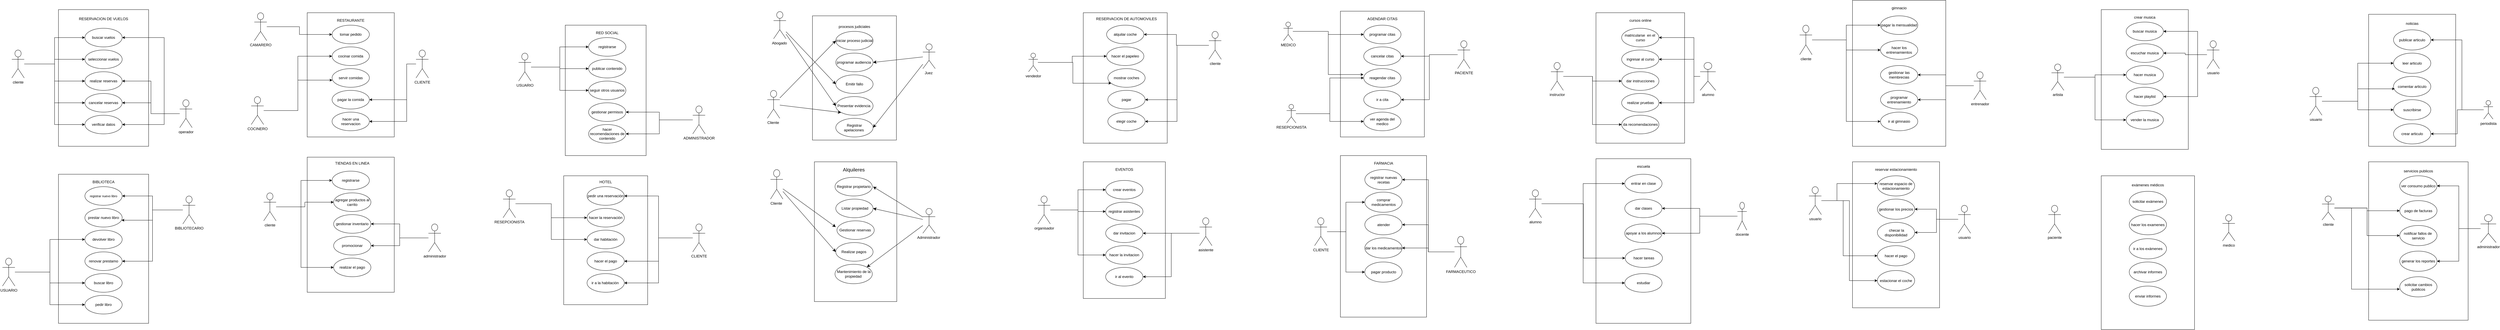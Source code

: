 <mxfile version="24.2.8" type="github">
  <diagram name="Página-1" id="PypNBOrvlsS5g827U5BF">
    <mxGraphModel dx="4874" dy="4193" grid="1" gridSize="10" guides="1" tooltips="1" connect="1" arrows="1" fold="1" page="1" pageScale="1" pageWidth="827" pageHeight="1169" math="0" shadow="0">
      <root>
        <mxCell id="0" />
        <mxCell id="1" parent="0" />
        <mxCell id="Ov0ba0lytVKacRHCEddL-1" value="" style="rounded=0;whiteSpace=wrap;html=1;" parent="1" vertex="1">
          <mxGeometry x="235" y="130" width="270" height="400" as="geometry" />
        </mxCell>
        <mxCell id="Ov0ba0lytVKacRHCEddL-4" value="" style="rounded=0;whiteSpace=wrap;html=1;" parent="1" vertex="1">
          <mxGeometry x="4380" y="645" width="300" height="495" as="geometry" />
        </mxCell>
        <mxCell id="Ov0ba0lytVKacRHCEddL-5" value="" style="rounded=0;whiteSpace=wrap;html=1;" parent="1" vertex="1">
          <mxGeometry x="2755" y="590" width="305" height="530" as="geometry" />
        </mxCell>
        <mxCell id="Ov0ba0lytVKacRHCEddL-6" value="" style="rounded=0;whiteSpace=wrap;html=1;" parent="1" vertex="1">
          <mxGeometry x="1106" y="600" width="264" height="440" as="geometry" />
        </mxCell>
        <mxCell id="Ov0ba0lytVKacRHCEddL-7" value="" style="rounded=0;whiteSpace=wrap;html=1;" parent="1" vertex="1">
          <mxGeometry x="-565" y="645" width="270" height="415" as="geometry" />
        </mxCell>
        <mxCell id="Ov0ba0lytVKacRHCEddL-8" value="" style="rounded=0;whiteSpace=wrap;html=1;" parent="1" vertex="1">
          <mxGeometry x="-1390" y="585" width="280" height="435" as="geometry" />
        </mxCell>
        <mxCell id="Ov0ba0lytVKacRHCEddL-9" value="" style="rounded=0;whiteSpace=wrap;html=1;" parent="1" vertex="1">
          <mxGeometry x="-2190" y="640" width="290" height="480" as="geometry" />
        </mxCell>
        <mxCell id="Ov0ba0lytVKacRHCEddL-10" value="" style="rounded=0;whiteSpace=wrap;html=1;" parent="1" vertex="1">
          <mxGeometry x="241.25" y="600" width="265" height="450" as="geometry" />
        </mxCell>
        <mxCell id="Ov0ba0lytVKacRHCEddL-11" value="" style="rounded=0;whiteSpace=wrap;html=1;" parent="1" vertex="1">
          <mxGeometry x="5240" y="125" width="280" height="425" as="geometry" />
        </mxCell>
        <mxCell id="Ov0ba0lytVKacRHCEddL-12" value="" style="rounded=0;whiteSpace=wrap;html=1;" parent="1" vertex="1">
          <mxGeometry x="-2190" y="110" width="290" height="440" as="geometry" />
        </mxCell>
        <mxCell id="Ov0ba0lytVKacRHCEddL-13" value="" style="rounded=0;whiteSpace=wrap;html=1;" parent="1" vertex="1">
          <mxGeometry x="4380" y="110" width="280" height="450" as="geometry" />
        </mxCell>
        <mxCell id="Ov0ba0lytVKacRHCEddL-14" value="" style="rounded=0;whiteSpace=wrap;html=1;" parent="1" vertex="1">
          <mxGeometry x="3580" y="80" width="300" height="470" as="geometry" />
        </mxCell>
        <mxCell id="Ov0ba0lytVKacRHCEddL-15" value="" style="rounded=0;whiteSpace=wrap;html=1;" parent="1" vertex="1">
          <mxGeometry x="1933" y="580" width="277" height="520" as="geometry" />
        </mxCell>
        <mxCell id="Ov0ba0lytVKacRHCEddL-16" value="" style="rounded=0;whiteSpace=wrap;html=1;" parent="1" vertex="1">
          <mxGeometry x="-560" y="160" width="260" height="420" as="geometry" />
        </mxCell>
        <mxCell id="Ov0ba0lytVKacRHCEddL-17" value="" style="rounded=0;whiteSpace=wrap;html=1;" parent="1" vertex="1">
          <mxGeometry x="-1390" y="120" width="280" height="400" as="geometry" />
        </mxCell>
        <mxCell id="Ov0ba0lytVKacRHCEddL-18" value="" style="rounded=0;whiteSpace=wrap;html=1;" parent="1" vertex="1">
          <mxGeometry x="2755" y="120" width="285" height="420" as="geometry" />
        </mxCell>
        <mxCell id="Ov0ba0lytVKacRHCEddL-19" value="" style="rounded=0;whiteSpace=wrap;html=1;" parent="1" vertex="1">
          <mxGeometry x="1933" y="115" width="270" height="405" as="geometry" />
        </mxCell>
        <mxCell id="Ov0ba0lytVKacRHCEddL-20" value="" style="rounded=0;whiteSpace=wrap;html=1;" parent="1" vertex="1">
          <mxGeometry x="1106" y="120" width="270" height="420" as="geometry" />
        </mxCell>
        <mxCell id="Ov0ba0lytVKacRHCEddL-22" value="RESERVACION DE VUELOS" style="text;html=1;align=center;verticalAlign=middle;whiteSpace=wrap;rounded=0;" parent="1" vertex="1">
          <mxGeometry x="-2160" y="120" width="230" height="40" as="geometry" />
        </mxCell>
        <mxCell id="Ov0ba0lytVKacRHCEddL-23" value="verificar datos" style="ellipse;whiteSpace=wrap;html=1;" parent="1" vertex="1">
          <mxGeometry x="-2105" y="450" width="120" height="60" as="geometry" />
        </mxCell>
        <mxCell id="Ov0ba0lytVKacRHCEddL-24" value="cancelar reservas" style="ellipse;whiteSpace=wrap;html=1;" parent="1" vertex="1">
          <mxGeometry x="-2105" y="380" width="120" height="60" as="geometry" />
        </mxCell>
        <mxCell id="Ov0ba0lytVKacRHCEddL-25" value="realizar reservas" style="ellipse;whiteSpace=wrap;html=1;" parent="1" vertex="1">
          <mxGeometry x="-2105" y="310" width="120" height="60" as="geometry" />
        </mxCell>
        <mxCell id="Ov0ba0lytVKacRHCEddL-26" value="seleccionar vuelos" style="ellipse;whiteSpace=wrap;html=1;" parent="1" vertex="1">
          <mxGeometry x="-2105" y="240" width="120" height="60" as="geometry" />
        </mxCell>
        <mxCell id="Ov0ba0lytVKacRHCEddL-27" value="buscar vuelos" style="ellipse;whiteSpace=wrap;html=1;" parent="1" vertex="1">
          <mxGeometry x="-2105" y="170" width="120" height="60" as="geometry" />
        </mxCell>
        <mxCell id="Ov0ba0lytVKacRHCEddL-30" style="edgeStyle=orthogonalEdgeStyle;rounded=0;orthogonalLoop=1;jettySize=auto;html=1;entryX=0;entryY=0.5;entryDx=0;entryDy=0;" parent="1" source="Ov0ba0lytVKacRHCEddL-28" target="Ov0ba0lytVKacRHCEddL-27" edge="1">
          <mxGeometry relative="1" as="geometry" />
        </mxCell>
        <mxCell id="Ov0ba0lytVKacRHCEddL-31" style="edgeStyle=orthogonalEdgeStyle;rounded=0;orthogonalLoop=1;jettySize=auto;html=1;" parent="1" source="Ov0ba0lytVKacRHCEddL-28" target="Ov0ba0lytVKacRHCEddL-25" edge="1">
          <mxGeometry relative="1" as="geometry" />
        </mxCell>
        <mxCell id="Ov0ba0lytVKacRHCEddL-32" style="edgeStyle=orthogonalEdgeStyle;rounded=0;orthogonalLoop=1;jettySize=auto;html=1;entryX=0;entryY=0.5;entryDx=0;entryDy=0;" parent="1" source="Ov0ba0lytVKacRHCEddL-28" target="Ov0ba0lytVKacRHCEddL-24" edge="1">
          <mxGeometry relative="1" as="geometry" />
        </mxCell>
        <mxCell id="Ov0ba0lytVKacRHCEddL-33" style="edgeStyle=orthogonalEdgeStyle;rounded=0;orthogonalLoop=1;jettySize=auto;html=1;entryX=0;entryY=0.5;entryDx=0;entryDy=0;" parent="1" source="Ov0ba0lytVKacRHCEddL-28" target="Ov0ba0lytVKacRHCEddL-26" edge="1">
          <mxGeometry relative="1" as="geometry" />
        </mxCell>
        <mxCell id="Ov0ba0lytVKacRHCEddL-34" style="edgeStyle=orthogonalEdgeStyle;rounded=0;orthogonalLoop=1;jettySize=auto;html=1;entryX=0;entryY=0.5;entryDx=0;entryDy=0;" parent="1" source="Ov0ba0lytVKacRHCEddL-28" target="Ov0ba0lytVKacRHCEddL-23" edge="1">
          <mxGeometry relative="1" as="geometry" />
        </mxCell>
        <mxCell id="Ov0ba0lytVKacRHCEddL-28" value="cliente" style="shape=umlActor;verticalLabelPosition=bottom;verticalAlign=top;html=1;outlineConnect=0;" parent="1" vertex="1">
          <mxGeometry x="-2340" y="240" width="40" height="90" as="geometry" />
        </mxCell>
        <mxCell id="Ov0ba0lytVKacRHCEddL-35" style="edgeStyle=orthogonalEdgeStyle;rounded=0;orthogonalLoop=1;jettySize=auto;html=1;entryX=1;entryY=0.5;entryDx=0;entryDy=0;" parent="1" source="Ov0ba0lytVKacRHCEddL-29" target="Ov0ba0lytVKacRHCEddL-27" edge="1">
          <mxGeometry relative="1" as="geometry">
            <Array as="points">
              <mxPoint x="-1850" y="445" />
              <mxPoint x="-1850" y="200" />
            </Array>
          </mxGeometry>
        </mxCell>
        <mxCell id="Ov0ba0lytVKacRHCEddL-36" style="edgeStyle=orthogonalEdgeStyle;rounded=0;orthogonalLoop=1;jettySize=auto;html=1;entryX=1;entryY=0.5;entryDx=0;entryDy=0;" parent="1" source="Ov0ba0lytVKacRHCEddL-29" target="Ov0ba0lytVKacRHCEddL-23" edge="1">
          <mxGeometry relative="1" as="geometry">
            <Array as="points">
              <mxPoint x="-1850" y="445" />
              <mxPoint x="-1850" y="480" />
            </Array>
          </mxGeometry>
        </mxCell>
        <mxCell id="Ov0ba0lytVKacRHCEddL-37" style="edgeStyle=orthogonalEdgeStyle;rounded=0;orthogonalLoop=1;jettySize=auto;html=1;entryX=1;entryY=0.5;entryDx=0;entryDy=0;" parent="1" source="Ov0ba0lytVKacRHCEddL-29" target="Ov0ba0lytVKacRHCEddL-25" edge="1">
          <mxGeometry relative="1" as="geometry" />
        </mxCell>
        <mxCell id="Ov0ba0lytVKacRHCEddL-38" style="edgeStyle=orthogonalEdgeStyle;rounded=0;orthogonalLoop=1;jettySize=auto;html=1;entryX=1;entryY=0.5;entryDx=0;entryDy=0;" parent="1" source="Ov0ba0lytVKacRHCEddL-29" target="Ov0ba0lytVKacRHCEddL-24" edge="1">
          <mxGeometry relative="1" as="geometry" />
        </mxCell>
        <mxCell id="Ov0ba0lytVKacRHCEddL-29" value="operador" style="shape=umlActor;verticalLabelPosition=bottom;verticalAlign=top;html=1;outlineConnect=0;" parent="1" vertex="1">
          <mxGeometry x="-1800" y="400" width="40" height="90" as="geometry" />
        </mxCell>
        <mxCell id="Ov0ba0lytVKacRHCEddL-39" value="BIBLIOTECA" style="text;html=1;align=center;verticalAlign=middle;whiteSpace=wrap;rounded=0;" parent="1" vertex="1">
          <mxGeometry x="-2075" y="650" width="60" height="30" as="geometry" />
        </mxCell>
        <mxCell id="Ov0ba0lytVKacRHCEddL-40" value="buscar libro" style="ellipse;whiteSpace=wrap;html=1;" parent="1" vertex="1">
          <mxGeometry x="-2105" y="960" width="120" height="60" as="geometry" />
        </mxCell>
        <mxCell id="Ov0ba0lytVKacRHCEddL-41" value="renovar prestamo" style="ellipse;whiteSpace=wrap;html=1;" parent="1" vertex="1">
          <mxGeometry x="-2105" y="890" width="120" height="60" as="geometry" />
        </mxCell>
        <mxCell id="Ov0ba0lytVKacRHCEddL-42" value="devolver libro" style="ellipse;whiteSpace=wrap;html=1;" parent="1" vertex="1">
          <mxGeometry x="-2105" y="820" width="120" height="60" as="geometry" />
        </mxCell>
        <mxCell id="Ov0ba0lytVKacRHCEddL-43" value="prestar nuevo libro" style="ellipse;whiteSpace=wrap;html=1;" parent="1" vertex="1">
          <mxGeometry x="-2105" y="750" width="120" height="60" as="geometry" />
        </mxCell>
        <mxCell id="Ov0ba0lytVKacRHCEddL-44" value="&lt;span style=&quot;font-size: 10px;&quot;&gt;registrar nuevo libro&lt;/span&gt;" style="ellipse;whiteSpace=wrap;html=1;" parent="1" vertex="1">
          <mxGeometry x="-2105" y="680" width="120" height="60" as="geometry" />
        </mxCell>
        <mxCell id="Ov0ba0lytVKacRHCEddL-51" style="edgeStyle=orthogonalEdgeStyle;rounded=0;orthogonalLoop=1;jettySize=auto;html=1;" parent="1" source="Ov0ba0lytVKacRHCEddL-45" target="Ov0ba0lytVKacRHCEddL-44" edge="1">
          <mxGeometry relative="1" as="geometry" />
        </mxCell>
        <mxCell id="Ov0ba0lytVKacRHCEddL-53" style="edgeStyle=orthogonalEdgeStyle;rounded=0;orthogonalLoop=1;jettySize=auto;html=1;entryX=1;entryY=0.5;entryDx=0;entryDy=0;" parent="1" source="Ov0ba0lytVKacRHCEddL-45" target="Ov0ba0lytVKacRHCEddL-41" edge="1">
          <mxGeometry relative="1" as="geometry" />
        </mxCell>
        <mxCell id="Ov0ba0lytVKacRHCEddL-45" value="BIBLIOTECARIO" style="shape=umlActor;verticalLabelPosition=bottom;verticalAlign=top;html=1;outlineConnect=0;" parent="1" vertex="1">
          <mxGeometry x="-1790" y="710" width="40" height="90" as="geometry" />
        </mxCell>
        <mxCell id="Ov0ba0lytVKacRHCEddL-48" style="edgeStyle=orthogonalEdgeStyle;rounded=0;orthogonalLoop=1;jettySize=auto;html=1;entryX=0;entryY=0.5;entryDx=0;entryDy=0;" parent="1" source="Ov0ba0lytVKacRHCEddL-46" target="Ov0ba0lytVKacRHCEddL-42" edge="1">
          <mxGeometry relative="1" as="geometry" />
        </mxCell>
        <mxCell id="Ov0ba0lytVKacRHCEddL-49" style="edgeStyle=orthogonalEdgeStyle;rounded=0;orthogonalLoop=1;jettySize=auto;html=1;" parent="1" source="Ov0ba0lytVKacRHCEddL-46" target="Ov0ba0lytVKacRHCEddL-40" edge="1">
          <mxGeometry relative="1" as="geometry" />
        </mxCell>
        <mxCell id="Ov0ba0lytVKacRHCEddL-50" style="edgeStyle=orthogonalEdgeStyle;rounded=0;orthogonalLoop=1;jettySize=auto;html=1;entryX=0;entryY=0.5;entryDx=0;entryDy=0;" parent="1" source="Ov0ba0lytVKacRHCEddL-46" target="Ov0ba0lytVKacRHCEddL-47" edge="1">
          <mxGeometry relative="1" as="geometry" />
        </mxCell>
        <mxCell id="Ov0ba0lytVKacRHCEddL-46" value="USUARIO" style="shape=umlActor;verticalLabelPosition=bottom;verticalAlign=top;html=1;outlineConnect=0;" parent="1" vertex="1">
          <mxGeometry x="-2370" y="910" width="40" height="90" as="geometry" />
        </mxCell>
        <mxCell id="Ov0ba0lytVKacRHCEddL-47" value="pedir libro" style="ellipse;whiteSpace=wrap;html=1;" parent="1" vertex="1">
          <mxGeometry x="-2105" y="1030" width="120" height="60" as="geometry" />
        </mxCell>
        <mxCell id="Ov0ba0lytVKacRHCEddL-52" style="edgeStyle=orthogonalEdgeStyle;rounded=0;orthogonalLoop=1;jettySize=auto;html=1;entryX=0.983;entryY=0.633;entryDx=0;entryDy=0;entryPerimeter=0;" parent="1" source="Ov0ba0lytVKacRHCEddL-45" target="Ov0ba0lytVKacRHCEddL-43" edge="1">
          <mxGeometry relative="1" as="geometry" />
        </mxCell>
        <mxCell id="Ov0ba0lytVKacRHCEddL-54" value="RESTAURANTE" style="text;html=1;align=center;verticalAlign=middle;whiteSpace=wrap;rounded=0;" parent="1" vertex="1">
          <mxGeometry x="-1280" y="130" width="60" height="30" as="geometry" />
        </mxCell>
        <mxCell id="Ov0ba0lytVKacRHCEddL-55" value="hacer una reservacion" style="ellipse;whiteSpace=wrap;html=1;" parent="1" vertex="1">
          <mxGeometry x="-1310" y="440" width="120" height="60" as="geometry" />
        </mxCell>
        <mxCell id="Ov0ba0lytVKacRHCEddL-56" value="pagar la comida" style="ellipse;whiteSpace=wrap;html=1;" parent="1" vertex="1">
          <mxGeometry x="-1310" y="370" width="120" height="60" as="geometry" />
        </mxCell>
        <mxCell id="Ov0ba0lytVKacRHCEddL-57" value="servir comidas" style="ellipse;whiteSpace=wrap;html=1;" parent="1" vertex="1">
          <mxGeometry x="-1310" y="300" width="120" height="60" as="geometry" />
        </mxCell>
        <mxCell id="Ov0ba0lytVKacRHCEddL-58" value="cocinar comida" style="ellipse;whiteSpace=wrap;html=1;" parent="1" vertex="1">
          <mxGeometry x="-1310" y="230" width="120" height="60" as="geometry" />
        </mxCell>
        <mxCell id="Ov0ba0lytVKacRHCEddL-59" value="tomar pedido" style="ellipse;whiteSpace=wrap;html=1;" parent="1" vertex="1">
          <mxGeometry x="-1310" y="160" width="120" height="60" as="geometry" />
        </mxCell>
        <mxCell id="Ov0ba0lytVKacRHCEddL-66" style="edgeStyle=orthogonalEdgeStyle;rounded=0;orthogonalLoop=1;jettySize=auto;html=1;entryX=0;entryY=0.5;entryDx=0;entryDy=0;" parent="1" source="Ov0ba0lytVKacRHCEddL-60" target="Ov0ba0lytVKacRHCEddL-58" edge="1">
          <mxGeometry relative="1" as="geometry" />
        </mxCell>
        <mxCell id="Ov0ba0lytVKacRHCEddL-60" value="COCINERO" style="shape=umlActor;verticalLabelPosition=bottom;verticalAlign=top;html=1;outlineConnect=0;" parent="1" vertex="1">
          <mxGeometry x="-1570" y="390" width="40" height="90" as="geometry" />
        </mxCell>
        <mxCell id="Ov0ba0lytVKacRHCEddL-68" style="edgeStyle=orthogonalEdgeStyle;rounded=0;orthogonalLoop=1;jettySize=auto;html=1;entryX=1;entryY=0.5;entryDx=0;entryDy=0;" parent="1" source="Ov0ba0lytVKacRHCEddL-61" target="Ov0ba0lytVKacRHCEddL-56" edge="1">
          <mxGeometry relative="1" as="geometry">
            <Array as="points">
              <mxPoint x="-1070" y="285" />
              <mxPoint x="-1070" y="400" />
            </Array>
          </mxGeometry>
        </mxCell>
        <mxCell id="Ov0ba0lytVKacRHCEddL-69" style="edgeStyle=orthogonalEdgeStyle;rounded=0;orthogonalLoop=1;jettySize=auto;html=1;entryX=1;entryY=0.5;entryDx=0;entryDy=0;" parent="1" source="Ov0ba0lytVKacRHCEddL-61" target="Ov0ba0lytVKacRHCEddL-55" edge="1">
          <mxGeometry relative="1" as="geometry">
            <Array as="points">
              <mxPoint x="-1070" y="285" />
              <mxPoint x="-1070" y="470" />
            </Array>
          </mxGeometry>
        </mxCell>
        <mxCell id="Ov0ba0lytVKacRHCEddL-61" value="CLIENTE" style="shape=umlActor;verticalLabelPosition=bottom;verticalAlign=top;html=1;outlineConnect=0;" parent="1" vertex="1">
          <mxGeometry x="-1040" y="240" width="40" height="90" as="geometry" />
        </mxCell>
        <mxCell id="Ov0ba0lytVKacRHCEddL-65" style="edgeStyle=orthogonalEdgeStyle;rounded=0;orthogonalLoop=1;jettySize=auto;html=1;entryX=0;entryY=0.5;entryDx=0;entryDy=0;" parent="1" source="Ov0ba0lytVKacRHCEddL-62" target="Ov0ba0lytVKacRHCEddL-59" edge="1">
          <mxGeometry relative="1" as="geometry" />
        </mxCell>
        <mxCell id="Ov0ba0lytVKacRHCEddL-62" value="CAMARERO" style="shape=umlActor;verticalLabelPosition=bottom;verticalAlign=top;html=1;outlineConnect=0;" parent="1" vertex="1">
          <mxGeometry x="-1560" y="120" width="40" height="90" as="geometry" />
        </mxCell>
        <mxCell id="Ov0ba0lytVKacRHCEddL-67" style="edgeStyle=orthogonalEdgeStyle;rounded=0;orthogonalLoop=1;jettySize=auto;html=1;entryX=0.008;entryY=0.617;entryDx=0;entryDy=0;entryPerimeter=0;" parent="1" source="Ov0ba0lytVKacRHCEddL-60" target="Ov0ba0lytVKacRHCEddL-57" edge="1">
          <mxGeometry relative="1" as="geometry" />
        </mxCell>
        <mxCell id="Ov0ba0lytVKacRHCEddL-70" value="TIENDAS EN LINEA" style="text;html=1;align=center;verticalAlign=middle;whiteSpace=wrap;rounded=0;" parent="1" vertex="1">
          <mxGeometry x="-1310" y="590" width="130" height="30" as="geometry" />
        </mxCell>
        <mxCell id="Ov0ba0lytVKacRHCEddL-71" value="realizar el pago" style="ellipse;whiteSpace=wrap;html=1;" parent="1" vertex="1">
          <mxGeometry x="-1305" y="910" width="120" height="60" as="geometry" />
        </mxCell>
        <mxCell id="Ov0ba0lytVKacRHCEddL-72" value="promocionar" style="ellipse;whiteSpace=wrap;html=1;" parent="1" vertex="1">
          <mxGeometry x="-1305" y="840" width="120" height="60" as="geometry" />
        </mxCell>
        <mxCell id="Ov0ba0lytVKacRHCEddL-73" value="gestionar inventario" style="ellipse;whiteSpace=wrap;html=1;" parent="1" vertex="1">
          <mxGeometry x="-1305" y="770" width="120" height="60" as="geometry" />
        </mxCell>
        <mxCell id="Ov0ba0lytVKacRHCEddL-74" value="agregar productos al carrito" style="ellipse;whiteSpace=wrap;html=1;" parent="1" vertex="1">
          <mxGeometry x="-1305" y="700" width="120" height="60" as="geometry" />
        </mxCell>
        <mxCell id="Ov0ba0lytVKacRHCEddL-75" value="registrarse" style="ellipse;whiteSpace=wrap;html=1;" parent="1" vertex="1">
          <mxGeometry x="-1310" y="630" width="120" height="60" as="geometry" />
        </mxCell>
        <mxCell id="Ov0ba0lytVKacRHCEddL-80" style="edgeStyle=orthogonalEdgeStyle;rounded=0;orthogonalLoop=1;jettySize=auto;html=1;entryX=1;entryY=0.5;entryDx=0;entryDy=0;" parent="1" source="Ov0ba0lytVKacRHCEddL-76" target="Ov0ba0lytVKacRHCEddL-73" edge="1">
          <mxGeometry relative="1" as="geometry" />
        </mxCell>
        <mxCell id="Ov0ba0lytVKacRHCEddL-81" style="edgeStyle=orthogonalEdgeStyle;rounded=0;orthogonalLoop=1;jettySize=auto;html=1;" parent="1" source="Ov0ba0lytVKacRHCEddL-76" target="Ov0ba0lytVKacRHCEddL-72" edge="1">
          <mxGeometry relative="1" as="geometry" />
        </mxCell>
        <mxCell id="Ov0ba0lytVKacRHCEddL-76" value="administrador" style="shape=umlActor;verticalLabelPosition=bottom;verticalAlign=top;html=1;outlineConnect=0;" parent="1" vertex="1">
          <mxGeometry x="-1000" y="800" width="40" height="90" as="geometry" />
        </mxCell>
        <mxCell id="Ov0ba0lytVKacRHCEddL-78" style="edgeStyle=orthogonalEdgeStyle;rounded=0;orthogonalLoop=1;jettySize=auto;html=1;entryX=0;entryY=0.5;entryDx=0;entryDy=0;" parent="1" source="Ov0ba0lytVKacRHCEddL-77" target="Ov0ba0lytVKacRHCEddL-75" edge="1">
          <mxGeometry relative="1" as="geometry">
            <Array as="points">
              <mxPoint x="-1410" y="745" />
              <mxPoint x="-1410" y="660" />
            </Array>
          </mxGeometry>
        </mxCell>
        <mxCell id="Ov0ba0lytVKacRHCEddL-79" style="edgeStyle=orthogonalEdgeStyle;rounded=0;orthogonalLoop=1;jettySize=auto;html=1;entryX=0;entryY=0.5;entryDx=0;entryDy=0;" parent="1" source="Ov0ba0lytVKacRHCEddL-77" target="Ov0ba0lytVKacRHCEddL-71" edge="1">
          <mxGeometry relative="1" as="geometry">
            <Array as="points">
              <mxPoint x="-1410" y="745" />
              <mxPoint x="-1410" y="940" />
            </Array>
          </mxGeometry>
        </mxCell>
        <mxCell id="Ov0ba0lytVKacRHCEddL-82" style="edgeStyle=orthogonalEdgeStyle;rounded=0;orthogonalLoop=1;jettySize=auto;html=1;" parent="1" source="Ov0ba0lytVKacRHCEddL-77" target="Ov0ba0lytVKacRHCEddL-74" edge="1">
          <mxGeometry relative="1" as="geometry" />
        </mxCell>
        <mxCell id="Ov0ba0lytVKacRHCEddL-77" value="cliente" style="shape=umlActor;verticalLabelPosition=bottom;verticalAlign=top;html=1;outlineConnect=0;" parent="1" vertex="1">
          <mxGeometry x="-1530" y="700" width="40" height="90" as="geometry" />
        </mxCell>
        <mxCell id="Ov0ba0lytVKacRHCEddL-83" value="RED SOCIAL" style="text;html=1;align=center;verticalAlign=middle;whiteSpace=wrap;rounded=0;" parent="1" vertex="1">
          <mxGeometry x="-470" y="170" width="90" height="30" as="geometry" />
        </mxCell>
        <mxCell id="Ov0ba0lytVKacRHCEddL-84" value="gestionar permisos" style="ellipse;whiteSpace=wrap;html=1;" parent="1" vertex="1">
          <mxGeometry x="-485" y="410" width="120" height="60" as="geometry" />
        </mxCell>
        <mxCell id="Ov0ba0lytVKacRHCEddL-85" value="seguir otros usuarios" style="ellipse;whiteSpace=wrap;html=1;" parent="1" vertex="1">
          <mxGeometry x="-485" y="340" width="120" height="60" as="geometry" />
        </mxCell>
        <mxCell id="Ov0ba0lytVKacRHCEddL-86" value="publicar contenido" style="ellipse;whiteSpace=wrap;html=1;" parent="1" vertex="1">
          <mxGeometry x="-485" y="270" width="120" height="60" as="geometry" />
        </mxCell>
        <mxCell id="Ov0ba0lytVKacRHCEddL-87" value="registrarse" style="ellipse;whiteSpace=wrap;html=1;" parent="1" vertex="1">
          <mxGeometry x="-485" y="200" width="120" height="60" as="geometry" />
        </mxCell>
        <mxCell id="Ov0ba0lytVKacRHCEddL-88" value="hacer recomendaciones de contenido" style="ellipse;whiteSpace=wrap;html=1;" parent="1" vertex="1">
          <mxGeometry x="-485" y="480" width="120" height="60" as="geometry" />
        </mxCell>
        <mxCell id="Ov0ba0lytVKacRHCEddL-94" style="edgeStyle=orthogonalEdgeStyle;rounded=0;orthogonalLoop=1;jettySize=auto;html=1;entryX=1;entryY=0.5;entryDx=0;entryDy=0;" parent="1" source="Ov0ba0lytVKacRHCEddL-89" target="Ov0ba0lytVKacRHCEddL-84" edge="1">
          <mxGeometry relative="1" as="geometry" />
        </mxCell>
        <mxCell id="Ov0ba0lytVKacRHCEddL-95" style="edgeStyle=orthogonalEdgeStyle;rounded=0;orthogonalLoop=1;jettySize=auto;html=1;entryX=1;entryY=0.5;entryDx=0;entryDy=0;" parent="1" source="Ov0ba0lytVKacRHCEddL-89" target="Ov0ba0lytVKacRHCEddL-88" edge="1">
          <mxGeometry relative="1" as="geometry" />
        </mxCell>
        <mxCell id="Ov0ba0lytVKacRHCEddL-89" value="ADMINISTRADOR" style="shape=umlActor;verticalLabelPosition=bottom;verticalAlign=top;html=1;outlineConnect=0;" parent="1" vertex="1">
          <mxGeometry x="-150" y="420" width="40" height="90" as="geometry" />
        </mxCell>
        <mxCell id="Ov0ba0lytVKacRHCEddL-91" style="edgeStyle=orthogonalEdgeStyle;rounded=0;orthogonalLoop=1;jettySize=auto;html=1;" parent="1" source="Ov0ba0lytVKacRHCEddL-90" target="Ov0ba0lytVKacRHCEddL-87" edge="1">
          <mxGeometry relative="1" as="geometry" />
        </mxCell>
        <mxCell id="Ov0ba0lytVKacRHCEddL-92" style="edgeStyle=orthogonalEdgeStyle;rounded=0;orthogonalLoop=1;jettySize=auto;html=1;entryX=0;entryY=0.5;entryDx=0;entryDy=0;" parent="1" source="Ov0ba0lytVKacRHCEddL-90" target="Ov0ba0lytVKacRHCEddL-86" edge="1">
          <mxGeometry relative="1" as="geometry" />
        </mxCell>
        <mxCell id="Ov0ba0lytVKacRHCEddL-93" style="edgeStyle=orthogonalEdgeStyle;rounded=0;orthogonalLoop=1;jettySize=auto;html=1;entryX=0;entryY=0.5;entryDx=0;entryDy=0;" parent="1" source="Ov0ba0lytVKacRHCEddL-90" target="Ov0ba0lytVKacRHCEddL-85" edge="1">
          <mxGeometry relative="1" as="geometry" />
        </mxCell>
        <mxCell id="Ov0ba0lytVKacRHCEddL-90" value="USUARIO" style="shape=umlActor;verticalLabelPosition=bottom;verticalAlign=top;html=1;outlineConnect=0;" parent="1" vertex="1">
          <mxGeometry x="-710" y="250" width="40" height="90" as="geometry" />
        </mxCell>
        <mxCell id="Ov0ba0lytVKacRHCEddL-96" value="HOTEL" style="text;html=1;align=center;verticalAlign=middle;whiteSpace=wrap;rounded=0;" parent="1" vertex="1">
          <mxGeometry x="-460" y="650" width="60" height="30" as="geometry" />
        </mxCell>
        <mxCell id="Ov0ba0lytVKacRHCEddL-97" value="ir a la habitación&amp;nbsp;" style="ellipse;whiteSpace=wrap;html=1;" parent="1" vertex="1">
          <mxGeometry x="-490" y="960" width="120" height="60" as="geometry" />
        </mxCell>
        <mxCell id="Ov0ba0lytVKacRHCEddL-98" value="hacer el pago" style="ellipse;whiteSpace=wrap;html=1;" parent="1" vertex="1">
          <mxGeometry x="-490" y="890" width="120" height="60" as="geometry" />
        </mxCell>
        <mxCell id="Ov0ba0lytVKacRHCEddL-99" value="dar habitación" style="ellipse;whiteSpace=wrap;html=1;" parent="1" vertex="1">
          <mxGeometry x="-490" y="820" width="120" height="60" as="geometry" />
        </mxCell>
        <mxCell id="Ov0ba0lytVKacRHCEddL-100" value="hacer la reservación" style="ellipse;whiteSpace=wrap;html=1;" parent="1" vertex="1">
          <mxGeometry x="-490" y="750" width="120" height="60" as="geometry" />
        </mxCell>
        <mxCell id="Ov0ba0lytVKacRHCEddL-101" value="pedir una reservación" style="ellipse;whiteSpace=wrap;html=1;" parent="1" vertex="1">
          <mxGeometry x="-490" y="680" width="120" height="60" as="geometry" />
        </mxCell>
        <mxCell id="Ov0ba0lytVKacRHCEddL-104" style="edgeStyle=orthogonalEdgeStyle;rounded=0;orthogonalLoop=1;jettySize=auto;html=1;entryX=1;entryY=0.5;entryDx=0;entryDy=0;" parent="1" source="Ov0ba0lytVKacRHCEddL-102" target="Ov0ba0lytVKacRHCEddL-101" edge="1">
          <mxGeometry relative="1" as="geometry" />
        </mxCell>
        <mxCell id="Ov0ba0lytVKacRHCEddL-105" style="edgeStyle=orthogonalEdgeStyle;rounded=0;orthogonalLoop=1;jettySize=auto;html=1;entryX=1;entryY=0.5;entryDx=0;entryDy=0;" parent="1" source="Ov0ba0lytVKacRHCEddL-102" target="Ov0ba0lytVKacRHCEddL-98" edge="1">
          <mxGeometry relative="1" as="geometry" />
        </mxCell>
        <mxCell id="Ov0ba0lytVKacRHCEddL-106" style="edgeStyle=orthogonalEdgeStyle;rounded=0;orthogonalLoop=1;jettySize=auto;html=1;entryX=1;entryY=0.5;entryDx=0;entryDy=0;" parent="1" source="Ov0ba0lytVKacRHCEddL-102" target="Ov0ba0lytVKacRHCEddL-97" edge="1">
          <mxGeometry relative="1" as="geometry" />
        </mxCell>
        <mxCell id="Ov0ba0lytVKacRHCEddL-102" value="CLIENTE" style="shape=umlActor;verticalLabelPosition=bottom;verticalAlign=top;html=1;outlineConnect=0;" parent="1" vertex="1">
          <mxGeometry x="-150" y="800" width="40" height="90" as="geometry" />
        </mxCell>
        <mxCell id="Ov0ba0lytVKacRHCEddL-107" style="edgeStyle=orthogonalEdgeStyle;rounded=0;orthogonalLoop=1;jettySize=auto;html=1;" parent="1" source="Ov0ba0lytVKacRHCEddL-103" target="Ov0ba0lytVKacRHCEddL-100" edge="1">
          <mxGeometry relative="1" as="geometry" />
        </mxCell>
        <mxCell id="Ov0ba0lytVKacRHCEddL-108" style="edgeStyle=orthogonalEdgeStyle;rounded=0;orthogonalLoop=1;jettySize=auto;html=1;entryX=0;entryY=0.5;entryDx=0;entryDy=0;" parent="1" source="Ov0ba0lytVKacRHCEddL-103" target="Ov0ba0lytVKacRHCEddL-99" edge="1">
          <mxGeometry relative="1" as="geometry" />
        </mxCell>
        <mxCell id="Ov0ba0lytVKacRHCEddL-103" value="RESEPCIONISTA" style="shape=umlActor;verticalLabelPosition=bottom;verticalAlign=top;html=1;outlineConnect=0;" parent="1" vertex="1">
          <mxGeometry x="-760" y="690" width="40" height="90" as="geometry" />
        </mxCell>
        <mxCell id="Ov0ba0lytVKacRHCEddL-109" value="RESERVACION DE AUTOMOVILES" style="text;html=1;align=center;verticalAlign=middle;whiteSpace=wrap;rounded=0;" parent="1" vertex="1">
          <mxGeometry x="1130" y="125" width="230" height="30" as="geometry" />
        </mxCell>
        <mxCell id="Ov0ba0lytVKacRHCEddL-114" value="alquilar coche" style="ellipse;whiteSpace=wrap;html=1;" parent="1" vertex="1">
          <mxGeometry x="1181" y="160" width="120" height="60" as="geometry" />
        </mxCell>
        <mxCell id="Ov0ba0lytVKacRHCEddL-115" value="hacer el papeleo" style="ellipse;whiteSpace=wrap;html=1;" parent="1" vertex="1">
          <mxGeometry x="1181" y="230" width="120" height="60" as="geometry" />
        </mxCell>
        <mxCell id="Ov0ba0lytVKacRHCEddL-116" value="mostrar coches" style="ellipse;whiteSpace=wrap;html=1;" parent="1" vertex="1">
          <mxGeometry x="1185" y="300" width="120" height="60" as="geometry" />
        </mxCell>
        <mxCell id="Ov0ba0lytVKacRHCEddL-117" value="pagar" style="ellipse;whiteSpace=wrap;html=1;" parent="1" vertex="1">
          <mxGeometry x="1185" y="370" width="120" height="60" as="geometry" />
        </mxCell>
        <mxCell id="Ov0ba0lytVKacRHCEddL-118" value="elegir coche" style="ellipse;whiteSpace=wrap;html=1;" parent="1" vertex="1">
          <mxGeometry x="1185" y="440" width="120" height="60" as="geometry" />
        </mxCell>
        <mxCell id="Ov0ba0lytVKacRHCEddL-121" style="edgeStyle=orthogonalEdgeStyle;rounded=0;orthogonalLoop=1;jettySize=auto;html=1;entryX=0;entryY=0.5;entryDx=0;entryDy=0;" parent="1" source="Ov0ba0lytVKacRHCEddL-119" target="Ov0ba0lytVKacRHCEddL-115" edge="1">
          <mxGeometry relative="1" as="geometry" />
        </mxCell>
        <mxCell id="Ov0ba0lytVKacRHCEddL-122" style="edgeStyle=orthogonalEdgeStyle;rounded=0;orthogonalLoop=1;jettySize=auto;html=1;entryX=0.092;entryY=0.783;entryDx=0;entryDy=0;entryPerimeter=0;" parent="1" source="Ov0ba0lytVKacRHCEddL-119" target="Ov0ba0lytVKacRHCEddL-116" edge="1">
          <mxGeometry relative="1" as="geometry" />
        </mxCell>
        <mxCell id="Ov0ba0lytVKacRHCEddL-119" value="vendedor" style="shape=umlActor;verticalLabelPosition=bottom;verticalAlign=top;html=1;outlineConnect=0;" parent="1" vertex="1">
          <mxGeometry x="930" y="250" width="30" height="60" as="geometry" />
        </mxCell>
        <mxCell id="Ov0ba0lytVKacRHCEddL-124" style="edgeStyle=orthogonalEdgeStyle;rounded=0;orthogonalLoop=1;jettySize=auto;html=1;" parent="1" source="Ov0ba0lytVKacRHCEddL-120" target="Ov0ba0lytVKacRHCEddL-114" edge="1">
          <mxGeometry relative="1" as="geometry" />
        </mxCell>
        <mxCell id="Ov0ba0lytVKacRHCEddL-125" style="edgeStyle=orthogonalEdgeStyle;rounded=0;orthogonalLoop=1;jettySize=auto;html=1;entryX=1;entryY=0.5;entryDx=0;entryDy=0;" parent="1" source="Ov0ba0lytVKacRHCEddL-120" target="Ov0ba0lytVKacRHCEddL-117" edge="1">
          <mxGeometry relative="1" as="geometry" />
        </mxCell>
        <mxCell id="Ov0ba0lytVKacRHCEddL-126" style="edgeStyle=orthogonalEdgeStyle;rounded=0;orthogonalLoop=1;jettySize=auto;html=1;entryX=1;entryY=0.5;entryDx=0;entryDy=0;" parent="1" source="Ov0ba0lytVKacRHCEddL-120" target="Ov0ba0lytVKacRHCEddL-118" edge="1">
          <mxGeometry relative="1" as="geometry" />
        </mxCell>
        <mxCell id="Ov0ba0lytVKacRHCEddL-120" value="cliente" style="shape=umlActor;verticalLabelPosition=bottom;verticalAlign=top;html=1;outlineConnect=0;" parent="1" vertex="1">
          <mxGeometry x="1510" y="180" width="40" height="90" as="geometry" />
        </mxCell>
        <mxCell id="Ov0ba0lytVKacRHCEddL-139" style="edgeStyle=orthogonalEdgeStyle;rounded=0;orthogonalLoop=1;jettySize=auto;html=1;" parent="1" source="Ov0ba0lytVKacRHCEddL-127" target="Ov0ba0lytVKacRHCEddL-130" edge="1">
          <mxGeometry relative="1" as="geometry" />
        </mxCell>
        <mxCell id="Ov0ba0lytVKacRHCEddL-140" style="edgeStyle=orthogonalEdgeStyle;rounded=0;orthogonalLoop=1;jettySize=auto;html=1;entryX=0;entryY=0.5;entryDx=0;entryDy=0;" parent="1" source="Ov0ba0lytVKacRHCEddL-127" target="Ov0ba0lytVKacRHCEddL-133" edge="1">
          <mxGeometry relative="1" as="geometry" />
        </mxCell>
        <mxCell id="Ov0ba0lytVKacRHCEddL-141" style="edgeStyle=orthogonalEdgeStyle;rounded=0;orthogonalLoop=1;jettySize=auto;html=1;entryX=0;entryY=0.5;entryDx=0;entryDy=0;" parent="1" source="Ov0ba0lytVKacRHCEddL-127" target="Ov0ba0lytVKacRHCEddL-135" edge="1">
          <mxGeometry relative="1" as="geometry" />
        </mxCell>
        <mxCell id="Ov0ba0lytVKacRHCEddL-127" value="organisador" style="shape=umlActor;verticalLabelPosition=bottom;verticalAlign=top;html=1;outlineConnect=0;" parent="1" vertex="1">
          <mxGeometry x="960" y="710" width="40" height="90" as="geometry" />
        </mxCell>
        <mxCell id="Ov0ba0lytVKacRHCEddL-137" style="edgeStyle=orthogonalEdgeStyle;rounded=0;orthogonalLoop=1;jettySize=auto;html=1;entryX=1;entryY=0.5;entryDx=0;entryDy=0;" parent="1" source="Ov0ba0lytVKacRHCEddL-128" target="Ov0ba0lytVKacRHCEddL-134" edge="1">
          <mxGeometry relative="1" as="geometry">
            <Array as="points">
              <mxPoint x="1390" y="830" />
              <mxPoint x="1390" y="830" />
            </Array>
          </mxGeometry>
        </mxCell>
        <mxCell id="Ov0ba0lytVKacRHCEddL-138" style="edgeStyle=orthogonalEdgeStyle;rounded=0;orthogonalLoop=1;jettySize=auto;html=1;entryX=1;entryY=0.5;entryDx=0;entryDy=0;" parent="1" source="Ov0ba0lytVKacRHCEddL-128" target="Ov0ba0lytVKacRHCEddL-136" edge="1">
          <mxGeometry relative="1" as="geometry">
            <Array as="points">
              <mxPoint x="1389" y="830" />
              <mxPoint x="1389" y="970" />
            </Array>
          </mxGeometry>
        </mxCell>
        <mxCell id="Ov0ba0lytVKacRHCEddL-128" value="asistente" style="shape=umlActor;verticalLabelPosition=bottom;verticalAlign=top;html=1;outlineConnect=0;" parent="1" vertex="1">
          <mxGeometry x="1480" y="780" width="40" height="90" as="geometry" />
        </mxCell>
        <mxCell id="Ov0ba0lytVKacRHCEddL-129" value="EVENTOS" style="text;html=1;align=center;verticalAlign=middle;whiteSpace=wrap;rounded=0;" parent="1" vertex="1">
          <mxGeometry x="1208" y="610" width="60" height="30" as="geometry" />
        </mxCell>
        <mxCell id="Ov0ba0lytVKacRHCEddL-130" value="crear eventos" style="ellipse;whiteSpace=wrap;html=1;" parent="1" vertex="1">
          <mxGeometry x="1178" y="660" width="120" height="60" as="geometry" />
        </mxCell>
        <mxCell id="Ov0ba0lytVKacRHCEddL-133" value="registrar asistentes" style="ellipse;whiteSpace=wrap;html=1;" parent="1" vertex="1">
          <mxGeometry x="1178" y="730" width="120" height="60" as="geometry" />
        </mxCell>
        <mxCell id="Ov0ba0lytVKacRHCEddL-134" value="dar invitacion" style="ellipse;whiteSpace=wrap;html=1;" parent="1" vertex="1">
          <mxGeometry x="1178" y="800" width="120" height="60" as="geometry" />
        </mxCell>
        <mxCell id="Ov0ba0lytVKacRHCEddL-135" value="hacer la invitacion" style="ellipse;whiteSpace=wrap;html=1;" parent="1" vertex="1">
          <mxGeometry x="1178" y="870" width="120" height="60" as="geometry" />
        </mxCell>
        <mxCell id="Ov0ba0lytVKacRHCEddL-136" value="ir al evento" style="ellipse;whiteSpace=wrap;html=1;" parent="1" vertex="1">
          <mxGeometry x="1178" y="940" width="120" height="60" as="geometry" />
        </mxCell>
        <mxCell id="Ov0ba0lytVKacRHCEddL-142" value="AGENDAR CITAS" style="text;html=1;align=center;verticalAlign=middle;whiteSpace=wrap;rounded=0;" parent="1" vertex="1">
          <mxGeometry x="1988" y="125" width="160" height="30" as="geometry" />
        </mxCell>
        <mxCell id="Ov0ba0lytVKacRHCEddL-143" value="programar citas" style="ellipse;whiteSpace=wrap;html=1;" parent="1" vertex="1">
          <mxGeometry x="2008" y="160" width="120" height="60" as="geometry" />
        </mxCell>
        <mxCell id="Ov0ba0lytVKacRHCEddL-144" value="cancelar citas" style="ellipse;whiteSpace=wrap;html=1;" parent="1" vertex="1">
          <mxGeometry x="2008" y="230" width="120" height="60" as="geometry" />
        </mxCell>
        <mxCell id="Ov0ba0lytVKacRHCEddL-145" value="reagendar citas" style="ellipse;whiteSpace=wrap;html=1;" parent="1" vertex="1">
          <mxGeometry x="2008" y="300" width="120" height="60" as="geometry" />
        </mxCell>
        <mxCell id="Ov0ba0lytVKacRHCEddL-146" value="ir a cita" style="ellipse;whiteSpace=wrap;html=1;" parent="1" vertex="1">
          <mxGeometry x="2008" y="370" width="120" height="60" as="geometry" />
        </mxCell>
        <mxCell id="Ov0ba0lytVKacRHCEddL-147" value="ver agenda del medico" style="ellipse;whiteSpace=wrap;html=1;" parent="1" vertex="1">
          <mxGeometry x="2008" y="440" width="120" height="60" as="geometry" />
        </mxCell>
        <mxCell id="Ov0ba0lytVKacRHCEddL-156" style="edgeStyle=orthogonalEdgeStyle;rounded=0;orthogonalLoop=1;jettySize=auto;html=1;entryX=0;entryY=0.5;entryDx=0;entryDy=0;" parent="1" source="Ov0ba0lytVKacRHCEddL-148" target="Ov0ba0lytVKacRHCEddL-143" edge="1">
          <mxGeometry relative="1" as="geometry" />
        </mxCell>
        <mxCell id="Ov0ba0lytVKacRHCEddL-148" value="MEDICO" style="shape=umlActor;verticalLabelPosition=bottom;verticalAlign=top;html=1;outlineConnect=0;" parent="1" vertex="1">
          <mxGeometry x="1750" y="150" width="30" height="60" as="geometry" />
        </mxCell>
        <mxCell id="Ov0ba0lytVKacRHCEddL-152" style="edgeStyle=orthogonalEdgeStyle;rounded=0;orthogonalLoop=1;jettySize=auto;html=1;entryX=1;entryY=0.5;entryDx=0;entryDy=0;" parent="1" source="Ov0ba0lytVKacRHCEddL-150" target="Ov0ba0lytVKacRHCEddL-146" edge="1">
          <mxGeometry relative="1" as="geometry" />
        </mxCell>
        <mxCell id="Ov0ba0lytVKacRHCEddL-153" style="edgeStyle=orthogonalEdgeStyle;rounded=0;orthogonalLoop=1;jettySize=auto;html=1;" parent="1" source="Ov0ba0lytVKacRHCEddL-150" target="Ov0ba0lytVKacRHCEddL-144" edge="1">
          <mxGeometry relative="1" as="geometry" />
        </mxCell>
        <mxCell id="Ov0ba0lytVKacRHCEddL-150" value="PACIENTE" style="shape=umlActor;verticalLabelPosition=bottom;verticalAlign=top;html=1;outlineConnect=0;" parent="1" vertex="1">
          <mxGeometry x="2310" y="210" width="40" height="90" as="geometry" />
        </mxCell>
        <mxCell id="Ov0ba0lytVKacRHCEddL-154" style="edgeStyle=orthogonalEdgeStyle;rounded=0;orthogonalLoop=1;jettySize=auto;html=1;entryX=0;entryY=0.5;entryDx=0;entryDy=0;" parent="1" source="Ov0ba0lytVKacRHCEddL-151" target="Ov0ba0lytVKacRHCEddL-145" edge="1">
          <mxGeometry relative="1" as="geometry" />
        </mxCell>
        <mxCell id="Ov0ba0lytVKacRHCEddL-155" style="edgeStyle=orthogonalEdgeStyle;rounded=0;orthogonalLoop=1;jettySize=auto;html=1;" parent="1" source="Ov0ba0lytVKacRHCEddL-151" target="Ov0ba0lytVKacRHCEddL-147" edge="1">
          <mxGeometry relative="1" as="geometry" />
        </mxCell>
        <mxCell id="Ov0ba0lytVKacRHCEddL-151" value="RESEPCIONISTA" style="shape=umlActor;verticalLabelPosition=bottom;verticalAlign=top;html=1;outlineConnect=0;" parent="1" vertex="1">
          <mxGeometry x="1760" y="415" width="30" height="60" as="geometry" />
        </mxCell>
        <mxCell id="Ov0ba0lytVKacRHCEddL-157" style="edgeStyle=orthogonalEdgeStyle;rounded=0;orthogonalLoop=1;jettySize=auto;html=1;entryX=-0.008;entryY=0.317;entryDx=0;entryDy=0;entryPerimeter=0;" parent="1" source="Ov0ba0lytVKacRHCEddL-148" target="Ov0ba0lytVKacRHCEddL-145" edge="1">
          <mxGeometry relative="1" as="geometry" />
        </mxCell>
        <mxCell id="Ov0ba0lytVKacRHCEddL-158" value="FARMACIA" style="text;html=1;align=center;verticalAlign=middle;whiteSpace=wrap;rounded=0;" parent="1" vertex="1">
          <mxGeometry x="2041.5" y="590" width="60" height="30" as="geometry" />
        </mxCell>
        <mxCell id="Ov0ba0lytVKacRHCEddL-159" value="registrar nuevas recetas" style="ellipse;whiteSpace=wrap;html=1;" parent="1" vertex="1">
          <mxGeometry x="2011.5" y="625" width="120" height="65" as="geometry" />
        </mxCell>
        <mxCell id="Ov0ba0lytVKacRHCEddL-160" value="comprar medicamentos" style="ellipse;whiteSpace=wrap;html=1;" parent="1" vertex="1">
          <mxGeometry x="2011.5" y="697.5" width="120" height="65" as="geometry" />
        </mxCell>
        <mxCell id="Ov0ba0lytVKacRHCEddL-161" value="atender" style="ellipse;whiteSpace=wrap;html=1;" parent="1" vertex="1">
          <mxGeometry x="2011.5" y="770" width="120" height="65" as="geometry" />
        </mxCell>
        <mxCell id="Ov0ba0lytVKacRHCEddL-162" value="dar los medicamentos" style="ellipse;whiteSpace=wrap;html=1;" parent="1" vertex="1">
          <mxGeometry x="2011.5" y="845" width="120" height="65" as="geometry" />
        </mxCell>
        <mxCell id="Ov0ba0lytVKacRHCEddL-163" value="pagar producto" style="ellipse;whiteSpace=wrap;html=1;" parent="1" vertex="1">
          <mxGeometry x="2011.5" y="922.5" width="120" height="65" as="geometry" />
        </mxCell>
        <mxCell id="Ov0ba0lytVKacRHCEddL-166" style="edgeStyle=orthogonalEdgeStyle;rounded=0;orthogonalLoop=1;jettySize=auto;html=1;entryX=0;entryY=0.5;entryDx=0;entryDy=0;" parent="1" source="Ov0ba0lytVKacRHCEddL-164" target="Ov0ba0lytVKacRHCEddL-160" edge="1">
          <mxGeometry relative="1" as="geometry" />
        </mxCell>
        <mxCell id="Ov0ba0lytVKacRHCEddL-167" style="edgeStyle=orthogonalEdgeStyle;rounded=0;orthogonalLoop=1;jettySize=auto;html=1;entryX=0;entryY=0.5;entryDx=0;entryDy=0;" parent="1" source="Ov0ba0lytVKacRHCEddL-164" target="Ov0ba0lytVKacRHCEddL-163" edge="1">
          <mxGeometry relative="1" as="geometry" />
        </mxCell>
        <mxCell id="Ov0ba0lytVKacRHCEddL-164" value="CLIENTE" style="shape=umlActor;verticalLabelPosition=bottom;verticalAlign=top;html=1;outlineConnect=0;" parent="1" vertex="1">
          <mxGeometry x="1850" y="780" width="40" height="90" as="geometry" />
        </mxCell>
        <mxCell id="Ov0ba0lytVKacRHCEddL-168" style="edgeStyle=orthogonalEdgeStyle;rounded=0;orthogonalLoop=1;jettySize=auto;html=1;entryX=1;entryY=0.5;entryDx=0;entryDy=0;" parent="1" source="Ov0ba0lytVKacRHCEddL-165" target="Ov0ba0lytVKacRHCEddL-162" edge="1">
          <mxGeometry relative="1" as="geometry" />
        </mxCell>
        <mxCell id="Ov0ba0lytVKacRHCEddL-169" style="edgeStyle=orthogonalEdgeStyle;rounded=0;orthogonalLoop=1;jettySize=auto;html=1;entryX=1;entryY=0.5;entryDx=0;entryDy=0;" parent="1" source="Ov0ba0lytVKacRHCEddL-165" target="Ov0ba0lytVKacRHCEddL-161" edge="1">
          <mxGeometry relative="1" as="geometry" />
        </mxCell>
        <mxCell id="Ov0ba0lytVKacRHCEddL-170" style="edgeStyle=orthogonalEdgeStyle;rounded=0;orthogonalLoop=1;jettySize=auto;html=1;entryX=1;entryY=0.5;entryDx=0;entryDy=0;" parent="1" source="Ov0ba0lytVKacRHCEddL-165" target="Ov0ba0lytVKacRHCEddL-159" edge="1">
          <mxGeometry relative="1" as="geometry" />
        </mxCell>
        <mxCell id="Ov0ba0lytVKacRHCEddL-165" value="FARMACEUTICO" style="shape=umlActor;verticalLabelPosition=bottom;verticalAlign=top;html=1;outlineConnect=0;" parent="1" vertex="1">
          <mxGeometry x="2300" y="840" width="40" height="100" as="geometry" />
        </mxCell>
        <mxCell id="Ov0ba0lytVKacRHCEddL-171" value="cursos online" style="text;html=1;align=center;verticalAlign=middle;whiteSpace=wrap;rounded=0;" parent="1" vertex="1">
          <mxGeometry x="2848.75" y="130" width="97.5" height="30" as="geometry" />
        </mxCell>
        <mxCell id="Ov0ba0lytVKacRHCEddL-172" value="matricularse&amp;nbsp; en el&amp;nbsp; curso" style="ellipse;whiteSpace=wrap;html=1;" parent="1" vertex="1">
          <mxGeometry x="2837.5" y="170" width="120" height="60" as="geometry" />
        </mxCell>
        <mxCell id="Ov0ba0lytVKacRHCEddL-174" value="ingresar al curso" style="ellipse;whiteSpace=wrap;html=1;" parent="1" vertex="1">
          <mxGeometry x="2837.5" y="240" width="120" height="60" as="geometry" />
        </mxCell>
        <mxCell id="Ov0ba0lytVKacRHCEddL-175" value="dar instrucciones" style="ellipse;whiteSpace=wrap;html=1;" parent="1" vertex="1">
          <mxGeometry x="2837.5" y="310" width="120" height="60" as="geometry" />
        </mxCell>
        <mxCell id="Ov0ba0lytVKacRHCEddL-176" value="realizar pruebas" style="ellipse;whiteSpace=wrap;html=1;" parent="1" vertex="1">
          <mxGeometry x="2837.5" y="380" width="120" height="60" as="geometry" />
        </mxCell>
        <mxCell id="Ov0ba0lytVKacRHCEddL-177" value="da recomendaciones" style="ellipse;whiteSpace=wrap;html=1;" parent="1" vertex="1">
          <mxGeometry x="2837.5" y="450" width="120" height="60" as="geometry" />
        </mxCell>
        <mxCell id="Ov0ba0lytVKacRHCEddL-182" style="edgeStyle=orthogonalEdgeStyle;rounded=0;orthogonalLoop=1;jettySize=auto;html=1;entryX=1;entryY=0.5;entryDx=0;entryDy=0;" parent="1" source="Ov0ba0lytVKacRHCEddL-178" target="Ov0ba0lytVKacRHCEddL-172" edge="1">
          <mxGeometry relative="1" as="geometry">
            <Array as="points">
              <mxPoint x="3070" y="325" />
              <mxPoint x="3070" y="200" />
            </Array>
          </mxGeometry>
        </mxCell>
        <mxCell id="Ov0ba0lytVKacRHCEddL-183" style="edgeStyle=orthogonalEdgeStyle;rounded=0;orthogonalLoop=1;jettySize=auto;html=1;entryX=1;entryY=0.5;entryDx=0;entryDy=0;" parent="1" source="Ov0ba0lytVKacRHCEddL-178" target="Ov0ba0lytVKacRHCEddL-174" edge="1">
          <mxGeometry relative="1" as="geometry">
            <Array as="points">
              <mxPoint x="3070" y="325" />
              <mxPoint x="3070" y="270" />
            </Array>
          </mxGeometry>
        </mxCell>
        <mxCell id="Ov0ba0lytVKacRHCEddL-184" style="edgeStyle=orthogonalEdgeStyle;rounded=0;orthogonalLoop=1;jettySize=auto;html=1;entryX=1;entryY=0.5;entryDx=0;entryDy=0;" parent="1" source="Ov0ba0lytVKacRHCEddL-178" target="Ov0ba0lytVKacRHCEddL-176" edge="1">
          <mxGeometry relative="1" as="geometry">
            <Array as="points">
              <mxPoint x="3070" y="325" />
              <mxPoint x="3070" y="410" />
            </Array>
          </mxGeometry>
        </mxCell>
        <mxCell id="Ov0ba0lytVKacRHCEddL-178" value="alumno" style="shape=umlActor;verticalLabelPosition=bottom;verticalAlign=top;html=1;outlineConnect=0;" parent="1" vertex="1">
          <mxGeometry x="3090" y="280" width="50" height="90" as="geometry" />
        </mxCell>
        <mxCell id="Ov0ba0lytVKacRHCEddL-180" style="edgeStyle=orthogonalEdgeStyle;rounded=0;orthogonalLoop=1;jettySize=auto;html=1;" parent="1" source="Ov0ba0lytVKacRHCEddL-179" target="Ov0ba0lytVKacRHCEddL-175" edge="1">
          <mxGeometry relative="1" as="geometry" />
        </mxCell>
        <mxCell id="Ov0ba0lytVKacRHCEddL-181" style="edgeStyle=orthogonalEdgeStyle;rounded=0;orthogonalLoop=1;jettySize=auto;html=1;entryX=0;entryY=0.5;entryDx=0;entryDy=0;" parent="1" source="Ov0ba0lytVKacRHCEddL-179" target="Ov0ba0lytVKacRHCEddL-177" edge="1">
          <mxGeometry relative="1" as="geometry" />
        </mxCell>
        <mxCell id="Ov0ba0lytVKacRHCEddL-179" value="instructor" style="shape=umlActor;verticalLabelPosition=bottom;verticalAlign=top;html=1;outlineConnect=0;" parent="1" vertex="1">
          <mxGeometry x="2610" y="280" width="40" height="90" as="geometry" />
        </mxCell>
        <mxCell id="Ov0ba0lytVKacRHCEddL-185" value="escuela" style="text;html=1;align=center;verticalAlign=middle;whiteSpace=wrap;rounded=0;" parent="1" vertex="1">
          <mxGeometry x="2877.5" y="600" width="60" height="30" as="geometry" />
        </mxCell>
        <mxCell id="Ov0ba0lytVKacRHCEddL-187" value="entrar en clase" style="ellipse;whiteSpace=wrap;html=1;" parent="1" vertex="1">
          <mxGeometry x="2847.5" y="640" width="120" height="60" as="geometry" />
        </mxCell>
        <mxCell id="Ov0ba0lytVKacRHCEddL-189" value="dar clases" style="ellipse;whiteSpace=wrap;html=1;" parent="1" vertex="1">
          <mxGeometry x="2847.5" y="720" width="120" height="60" as="geometry" />
        </mxCell>
        <mxCell id="Ov0ba0lytVKacRHCEddL-190" value="apoyar a los alumnos" style="ellipse;whiteSpace=wrap;html=1;" parent="1" vertex="1">
          <mxGeometry x="2847.5" y="800" width="120" height="60" as="geometry" />
        </mxCell>
        <mxCell id="Ov0ba0lytVKacRHCEddL-191" value="hacer tareas" style="ellipse;whiteSpace=wrap;html=1;" parent="1" vertex="1">
          <mxGeometry x="2848.75" y="880" width="120" height="60" as="geometry" />
        </mxCell>
        <mxCell id="Ov0ba0lytVKacRHCEddL-192" value="estudiar" style="ellipse;whiteSpace=wrap;html=1;" parent="1" vertex="1">
          <mxGeometry x="2847.5" y="960" width="120" height="60" as="geometry" />
        </mxCell>
        <mxCell id="Ov0ba0lytVKacRHCEddL-195" style="edgeStyle=orthogonalEdgeStyle;rounded=0;orthogonalLoop=1;jettySize=auto;html=1;" parent="1" source="Ov0ba0lytVKacRHCEddL-193" target="Ov0ba0lytVKacRHCEddL-187" edge="1">
          <mxGeometry relative="1" as="geometry" />
        </mxCell>
        <mxCell id="Ov0ba0lytVKacRHCEddL-196" style="edgeStyle=orthogonalEdgeStyle;rounded=0;orthogonalLoop=1;jettySize=auto;html=1;entryX=0;entryY=0.5;entryDx=0;entryDy=0;" parent="1" source="Ov0ba0lytVKacRHCEddL-193" target="Ov0ba0lytVKacRHCEddL-191" edge="1">
          <mxGeometry relative="1" as="geometry" />
        </mxCell>
        <mxCell id="Ov0ba0lytVKacRHCEddL-197" style="edgeStyle=orthogonalEdgeStyle;rounded=0;orthogonalLoop=1;jettySize=auto;html=1;entryX=0;entryY=0.5;entryDx=0;entryDy=0;" parent="1" source="Ov0ba0lytVKacRHCEddL-193" target="Ov0ba0lytVKacRHCEddL-192" edge="1">
          <mxGeometry relative="1" as="geometry" />
        </mxCell>
        <mxCell id="Ov0ba0lytVKacRHCEddL-193" value="alumno" style="shape=umlActor;verticalLabelPosition=bottom;verticalAlign=top;html=1;outlineConnect=0;" parent="1" vertex="1">
          <mxGeometry x="2540" y="690" width="40" height="90" as="geometry" />
        </mxCell>
        <mxCell id="Ov0ba0lytVKacRHCEddL-198" style="edgeStyle=orthogonalEdgeStyle;rounded=0;orthogonalLoop=1;jettySize=auto;html=1;entryX=1;entryY=0.5;entryDx=0;entryDy=0;" parent="1" source="Ov0ba0lytVKacRHCEddL-194" target="Ov0ba0lytVKacRHCEddL-189" edge="1">
          <mxGeometry relative="1" as="geometry" />
        </mxCell>
        <mxCell id="Ov0ba0lytVKacRHCEddL-199" style="edgeStyle=orthogonalEdgeStyle;rounded=0;orthogonalLoop=1;jettySize=auto;html=1;entryX=1;entryY=0.5;entryDx=0;entryDy=0;" parent="1" source="Ov0ba0lytVKacRHCEddL-194" target="Ov0ba0lytVKacRHCEddL-190" edge="1">
          <mxGeometry relative="1" as="geometry" />
        </mxCell>
        <mxCell id="Ov0ba0lytVKacRHCEddL-194" value="docente" style="shape=umlActor;verticalLabelPosition=bottom;verticalAlign=top;html=1;outlineConnect=0;" parent="1" vertex="1">
          <mxGeometry x="3210" y="730" width="30" height="90" as="geometry" />
        </mxCell>
        <mxCell id="Ov0ba0lytVKacRHCEddL-200" value="gimnacio" style="text;html=1;align=center;verticalAlign=middle;whiteSpace=wrap;rounded=0;" parent="1" vertex="1">
          <mxGeometry x="3700" y="90" width="60" height="30" as="geometry" />
        </mxCell>
        <mxCell id="Ov0ba0lytVKacRHCEddL-201" value="pagar la mensualidad" style="ellipse;whiteSpace=wrap;html=1;" parent="1" vertex="1">
          <mxGeometry x="3670" y="130" width="120" height="60" as="geometry" />
        </mxCell>
        <mxCell id="Ov0ba0lytVKacRHCEddL-202" value="hacer los entrenamientos" style="ellipse;whiteSpace=wrap;html=1;" parent="1" vertex="1">
          <mxGeometry x="3670" y="210" width="120" height="60" as="geometry" />
        </mxCell>
        <mxCell id="Ov0ba0lytVKacRHCEddL-203" value="gestionar las membrecias" style="ellipse;whiteSpace=wrap;html=1;" parent="1" vertex="1">
          <mxGeometry x="3670" y="290" width="120" height="60" as="geometry" />
        </mxCell>
        <mxCell id="Ov0ba0lytVKacRHCEddL-204" value="programar entrenamiento" style="ellipse;whiteSpace=wrap;html=1;" parent="1" vertex="1">
          <mxGeometry x="3670" y="370" width="120" height="60" as="geometry" />
        </mxCell>
        <mxCell id="Ov0ba0lytVKacRHCEddL-205" value="ir al gimnasio" style="ellipse;whiteSpace=wrap;html=1;" parent="1" vertex="1">
          <mxGeometry x="3670" y="440" width="120" height="60" as="geometry" />
        </mxCell>
        <mxCell id="Ov0ba0lytVKacRHCEddL-208" style="edgeStyle=orthogonalEdgeStyle;rounded=0;orthogonalLoop=1;jettySize=auto;html=1;entryX=0;entryY=0.5;entryDx=0;entryDy=0;" parent="1" source="Ov0ba0lytVKacRHCEddL-206" target="Ov0ba0lytVKacRHCEddL-201" edge="1">
          <mxGeometry relative="1" as="geometry" />
        </mxCell>
        <mxCell id="Ov0ba0lytVKacRHCEddL-209" style="edgeStyle=orthogonalEdgeStyle;rounded=0;orthogonalLoop=1;jettySize=auto;html=1;entryX=0;entryY=0.5;entryDx=0;entryDy=0;" parent="1" source="Ov0ba0lytVKacRHCEddL-206" target="Ov0ba0lytVKacRHCEddL-202" edge="1">
          <mxGeometry relative="1" as="geometry" />
        </mxCell>
        <mxCell id="Ov0ba0lytVKacRHCEddL-210" style="edgeStyle=orthogonalEdgeStyle;rounded=0;orthogonalLoop=1;jettySize=auto;html=1;entryX=0;entryY=0.5;entryDx=0;entryDy=0;" parent="1" source="Ov0ba0lytVKacRHCEddL-206" target="Ov0ba0lytVKacRHCEddL-205" edge="1">
          <mxGeometry relative="1" as="geometry" />
        </mxCell>
        <mxCell id="Ov0ba0lytVKacRHCEddL-206" value="cliente" style="shape=umlActor;verticalLabelPosition=bottom;verticalAlign=top;html=1;outlineConnect=0;" parent="1" vertex="1">
          <mxGeometry x="3410" y="160" width="40" height="95" as="geometry" />
        </mxCell>
        <mxCell id="Ov0ba0lytVKacRHCEddL-211" style="edgeStyle=orthogonalEdgeStyle;rounded=0;orthogonalLoop=1;jettySize=auto;html=1;" parent="1" source="Ov0ba0lytVKacRHCEddL-207" target="Ov0ba0lytVKacRHCEddL-203" edge="1">
          <mxGeometry relative="1" as="geometry" />
        </mxCell>
        <mxCell id="Ov0ba0lytVKacRHCEddL-212" style="edgeStyle=orthogonalEdgeStyle;rounded=0;orthogonalLoop=1;jettySize=auto;html=1;entryX=1;entryY=0.5;entryDx=0;entryDy=0;" parent="1" source="Ov0ba0lytVKacRHCEddL-207" target="Ov0ba0lytVKacRHCEddL-204" edge="1">
          <mxGeometry relative="1" as="geometry" />
        </mxCell>
        <mxCell id="Ov0ba0lytVKacRHCEddL-207" value="entrenador" style="shape=umlActor;verticalLabelPosition=bottom;verticalAlign=top;html=1;outlineConnect=0;" parent="1" vertex="1">
          <mxGeometry x="3970" y="310" width="40" height="90" as="geometry" />
        </mxCell>
        <mxCell id="Ov0ba0lytVKacRHCEddL-213" value="" style="rounded=0;whiteSpace=wrap;html=1;" parent="1" vertex="1">
          <mxGeometry x="3580" y="600" width="280" height="470" as="geometry" />
        </mxCell>
        <mxCell id="Ov0ba0lytVKacRHCEddL-214" value="reservar estacionamiento" style="text;html=1;align=center;verticalAlign=middle;whiteSpace=wrap;rounded=0;" parent="1" vertex="1">
          <mxGeometry x="3630" y="610" width="180" height="30" as="geometry" />
        </mxCell>
        <mxCell id="Ov0ba0lytVKacRHCEddL-215" value="reservar espacio de estacionamiento" style="ellipse;whiteSpace=wrap;html=1;" parent="1" vertex="1">
          <mxGeometry x="3660" y="645" width="120" height="65" as="geometry" />
        </mxCell>
        <mxCell id="Ov0ba0lytVKacRHCEddL-217" value="gestionar los precios" style="ellipse;whiteSpace=wrap;html=1;" parent="1" vertex="1">
          <mxGeometry x="3660" y="720" width="120" height="65" as="geometry" />
        </mxCell>
        <mxCell id="Ov0ba0lytVKacRHCEddL-218" value="&amp;nbsp;checar la disponibilidad" style="ellipse;whiteSpace=wrap;html=1;" parent="1" vertex="1">
          <mxGeometry x="3660" y="795" width="120" height="65" as="geometry" />
        </mxCell>
        <mxCell id="Ov0ba0lytVKacRHCEddL-219" value="hacer el pago" style="ellipse;whiteSpace=wrap;html=1;" parent="1" vertex="1">
          <mxGeometry x="3660" y="870" width="120" height="65" as="geometry" />
        </mxCell>
        <mxCell id="Ov0ba0lytVKacRHCEddL-220" value="estacionar el coche" style="ellipse;whiteSpace=wrap;html=1;" parent="1" vertex="1">
          <mxGeometry x="3660" y="950" width="120" height="65" as="geometry" />
        </mxCell>
        <mxCell id="Ov0ba0lytVKacRHCEddL-226" style="edgeStyle=orthogonalEdgeStyle;rounded=0;orthogonalLoop=1;jettySize=auto;html=1;entryX=1;entryY=0.5;entryDx=0;entryDy=0;" parent="1" source="Ov0ba0lytVKacRHCEddL-221" target="Ov0ba0lytVKacRHCEddL-217" edge="1">
          <mxGeometry relative="1" as="geometry" />
        </mxCell>
        <mxCell id="Ov0ba0lytVKacRHCEddL-227" style="edgeStyle=orthogonalEdgeStyle;rounded=0;orthogonalLoop=1;jettySize=auto;html=1;entryX=1;entryY=0.5;entryDx=0;entryDy=0;" parent="1" source="Ov0ba0lytVKacRHCEddL-221" target="Ov0ba0lytVKacRHCEddL-218" edge="1">
          <mxGeometry relative="1" as="geometry" />
        </mxCell>
        <mxCell id="Ov0ba0lytVKacRHCEddL-221" value="usuario" style="shape=umlActor;verticalLabelPosition=bottom;verticalAlign=top;html=1;outlineConnect=0;" parent="1" vertex="1">
          <mxGeometry x="3920" y="740" width="40" height="90" as="geometry" />
        </mxCell>
        <mxCell id="Ov0ba0lytVKacRHCEddL-224" style="edgeStyle=orthogonalEdgeStyle;rounded=0;orthogonalLoop=1;jettySize=auto;html=1;entryX=0;entryY=0.5;entryDx=0;entryDy=0;" parent="1" source="Ov0ba0lytVKacRHCEddL-222" target="Ov0ba0lytVKacRHCEddL-219" edge="1">
          <mxGeometry relative="1" as="geometry">
            <Array as="points">
              <mxPoint x="3550" y="725" />
              <mxPoint x="3550" y="903" />
            </Array>
          </mxGeometry>
        </mxCell>
        <mxCell id="Ov0ba0lytVKacRHCEddL-225" style="edgeStyle=orthogonalEdgeStyle;rounded=0;orthogonalLoop=1;jettySize=auto;html=1;entryX=0;entryY=0.5;entryDx=0;entryDy=0;" parent="1" source="Ov0ba0lytVKacRHCEddL-222" target="Ov0ba0lytVKacRHCEddL-220" edge="1">
          <mxGeometry relative="1" as="geometry" />
        </mxCell>
        <mxCell id="Ov0ba0lytVKacRHCEddL-222" value="usuario" style="shape=umlActor;verticalLabelPosition=bottom;verticalAlign=top;html=1;outlineConnect=0;" parent="1" vertex="1">
          <mxGeometry x="3440" y="680" width="40" height="90" as="geometry" />
        </mxCell>
        <mxCell id="Ov0ba0lytVKacRHCEddL-223" style="edgeStyle=orthogonalEdgeStyle;rounded=0;orthogonalLoop=1;jettySize=auto;html=1;entryX=0.286;entryY=0.149;entryDx=0;entryDy=0;entryPerimeter=0;" parent="1" source="Ov0ba0lytVKacRHCEddL-222" target="Ov0ba0lytVKacRHCEddL-213" edge="1">
          <mxGeometry relative="1" as="geometry" />
        </mxCell>
        <mxCell id="Ov0ba0lytVKacRHCEddL-228" value="crear musica" style="text;html=1;align=center;verticalAlign=middle;whiteSpace=wrap;rounded=0;" parent="1" vertex="1">
          <mxGeometry x="4480" y="120" width="80" height="30" as="geometry" />
        </mxCell>
        <mxCell id="Ov0ba0lytVKacRHCEddL-229" value="buscar musica" style="ellipse;whiteSpace=wrap;html=1;" parent="1" vertex="1">
          <mxGeometry x="4460" y="150" width="120" height="60" as="geometry" />
        </mxCell>
        <mxCell id="Ov0ba0lytVKacRHCEddL-230" value="escuchar musica" style="ellipse;whiteSpace=wrap;html=1;" parent="1" vertex="1">
          <mxGeometry x="4460" y="220" width="120" height="60" as="geometry" />
        </mxCell>
        <mxCell id="Ov0ba0lytVKacRHCEddL-231" value="hacer musica" style="ellipse;whiteSpace=wrap;html=1;" parent="1" vertex="1">
          <mxGeometry x="4460" y="290" width="120" height="60" as="geometry" />
        </mxCell>
        <mxCell id="Ov0ba0lytVKacRHCEddL-232" value="hacer playlist" style="ellipse;whiteSpace=wrap;html=1;" parent="1" vertex="1">
          <mxGeometry x="4460" y="360" width="120" height="60" as="geometry" />
        </mxCell>
        <mxCell id="Ov0ba0lytVKacRHCEddL-233" value="vender la musica" style="ellipse;whiteSpace=wrap;html=1;" parent="1" vertex="1">
          <mxGeometry x="4460" y="435" width="120" height="60" as="geometry" />
        </mxCell>
        <mxCell id="Ov0ba0lytVKacRHCEddL-239" style="edgeStyle=orthogonalEdgeStyle;rounded=0;orthogonalLoop=1;jettySize=auto;html=1;" parent="1" source="Ov0ba0lytVKacRHCEddL-234" target="Ov0ba0lytVKacRHCEddL-231" edge="1">
          <mxGeometry relative="1" as="geometry" />
        </mxCell>
        <mxCell id="Ov0ba0lytVKacRHCEddL-240" style="edgeStyle=orthogonalEdgeStyle;rounded=0;orthogonalLoop=1;jettySize=auto;html=1;entryX=0;entryY=0.5;entryDx=0;entryDy=0;" parent="1" source="Ov0ba0lytVKacRHCEddL-234" target="Ov0ba0lytVKacRHCEddL-233" edge="1">
          <mxGeometry relative="1" as="geometry" />
        </mxCell>
        <mxCell id="Ov0ba0lytVKacRHCEddL-234" value="artista" style="shape=umlActor;verticalLabelPosition=bottom;verticalAlign=top;html=1;outlineConnect=0;" parent="1" vertex="1">
          <mxGeometry x="4220" y="285" width="40" height="85" as="geometry" />
        </mxCell>
        <mxCell id="Ov0ba0lytVKacRHCEddL-236" style="edgeStyle=orthogonalEdgeStyle;rounded=0;orthogonalLoop=1;jettySize=auto;html=1;entryX=1;entryY=0.5;entryDx=0;entryDy=0;" parent="1" source="Ov0ba0lytVKacRHCEddL-235" target="Ov0ba0lytVKacRHCEddL-229" edge="1">
          <mxGeometry relative="1" as="geometry">
            <Array as="points">
              <mxPoint x="4690" y="255" />
              <mxPoint x="4690" y="180" />
            </Array>
          </mxGeometry>
        </mxCell>
        <mxCell id="Ov0ba0lytVKacRHCEddL-237" style="edgeStyle=orthogonalEdgeStyle;rounded=0;orthogonalLoop=1;jettySize=auto;html=1;entryX=1;entryY=0.5;entryDx=0;entryDy=0;" parent="1" source="Ov0ba0lytVKacRHCEddL-235" target="Ov0ba0lytVKacRHCEddL-230" edge="1">
          <mxGeometry relative="1" as="geometry" />
        </mxCell>
        <mxCell id="Ov0ba0lytVKacRHCEddL-238" style="edgeStyle=orthogonalEdgeStyle;rounded=0;orthogonalLoop=1;jettySize=auto;html=1;entryX=1;entryY=0.5;entryDx=0;entryDy=0;" parent="1" source="Ov0ba0lytVKacRHCEddL-235" target="Ov0ba0lytVKacRHCEddL-232" edge="1">
          <mxGeometry relative="1" as="geometry">
            <Array as="points">
              <mxPoint x="4690" y="255" />
              <mxPoint x="4690" y="390" />
            </Array>
          </mxGeometry>
        </mxCell>
        <mxCell id="Ov0ba0lytVKacRHCEddL-235" value="usuario" style="shape=umlActor;verticalLabelPosition=bottom;verticalAlign=top;html=1;outlineConnect=0;" parent="1" vertex="1">
          <mxGeometry x="4720" y="210" width="40" height="90" as="geometry" />
        </mxCell>
        <mxCell id="Ov0ba0lytVKacRHCEddL-241" value="exámenes médicos" style="text;html=1;align=center;verticalAlign=middle;whiteSpace=wrap;rounded=0;" parent="1" vertex="1">
          <mxGeometry x="4475" y="660" width="110" height="30" as="geometry" />
        </mxCell>
        <mxCell id="Ov0ba0lytVKacRHCEddL-242" value="solicitar exámenes" style="ellipse;whiteSpace=wrap;html=1;" parent="1" vertex="1">
          <mxGeometry x="4470" y="695" width="120" height="65" as="geometry" />
        </mxCell>
        <mxCell id="Ov0ba0lytVKacRHCEddL-243" value="hacer los examenes" style="ellipse;whiteSpace=wrap;html=1;" parent="1" vertex="1">
          <mxGeometry x="4470" y="770" width="120" height="65" as="geometry" />
        </mxCell>
        <mxCell id="Ov0ba0lytVKacRHCEddL-244" value="ir a los exámenes" style="ellipse;whiteSpace=wrap;html=1;" parent="1" vertex="1">
          <mxGeometry x="4470" y="847.5" width="120" height="65" as="geometry" />
        </mxCell>
        <mxCell id="Ov0ba0lytVKacRHCEddL-245" value="archivar informes" style="ellipse;whiteSpace=wrap;html=1;" parent="1" vertex="1">
          <mxGeometry x="4470" y="922.5" width="120" height="65" as="geometry" />
        </mxCell>
        <mxCell id="Ov0ba0lytVKacRHCEddL-246" value="enviar informes" style="ellipse;whiteSpace=wrap;html=1;" parent="1" vertex="1">
          <mxGeometry x="4470" y="1000" width="120" height="65" as="geometry" />
        </mxCell>
        <mxCell id="Ov0ba0lytVKacRHCEddL-247" value="paciente" style="shape=umlActor;verticalLabelPosition=bottom;verticalAlign=top;html=1;outlineConnect=0;" parent="1" vertex="1">
          <mxGeometry x="4210" y="740" width="40" height="90" as="geometry" />
        </mxCell>
        <mxCell id="Ov0ba0lytVKacRHCEddL-248" value="medico" style="shape=umlActor;verticalLabelPosition=bottom;verticalAlign=top;html=1;outlineConnect=0;" parent="1" vertex="1">
          <mxGeometry x="4770" y="770" width="40" height="85" as="geometry" />
        </mxCell>
        <mxCell id="Ov0ba0lytVKacRHCEddL-249" value="noticias" style="text;html=1;align=center;verticalAlign=middle;whiteSpace=wrap;rounded=0;" parent="1" vertex="1">
          <mxGeometry x="5350" y="140" width="60" height="30" as="geometry" />
        </mxCell>
        <mxCell id="Ov0ba0lytVKacRHCEddL-250" value="publicar articulo" style="ellipse;whiteSpace=wrap;html=1;" parent="1" vertex="1">
          <mxGeometry x="5320" y="175" width="120" height="65" as="geometry" />
        </mxCell>
        <mxCell id="Ov0ba0lytVKacRHCEddL-251" value="leer articulo" style="ellipse;whiteSpace=wrap;html=1;" parent="1" vertex="1">
          <mxGeometry x="5320" y="250" width="120" height="65" as="geometry" />
        </mxCell>
        <mxCell id="Ov0ba0lytVKacRHCEddL-252" value="comentar articulo" style="ellipse;whiteSpace=wrap;html=1;" parent="1" vertex="1">
          <mxGeometry x="5320" y="325" width="120" height="65" as="geometry" />
        </mxCell>
        <mxCell id="Ov0ba0lytVKacRHCEddL-253" value="suscribirse" style="ellipse;whiteSpace=wrap;html=1;" parent="1" vertex="1">
          <mxGeometry x="5320" y="400" width="120" height="65" as="geometry" />
        </mxCell>
        <mxCell id="Ov0ba0lytVKacRHCEddL-254" value="crear articulo" style="ellipse;whiteSpace=wrap;html=1;" parent="1" vertex="1">
          <mxGeometry x="5320" y="477.5" width="120" height="65" as="geometry" />
        </mxCell>
        <mxCell id="Ov0ba0lytVKacRHCEddL-258" style="edgeStyle=orthogonalEdgeStyle;rounded=0;orthogonalLoop=1;jettySize=auto;html=1;entryX=0;entryY=0.5;entryDx=0;entryDy=0;" parent="1" source="Ov0ba0lytVKacRHCEddL-255" target="Ov0ba0lytVKacRHCEddL-251" edge="1">
          <mxGeometry relative="1" as="geometry" />
        </mxCell>
        <mxCell id="Ov0ba0lytVKacRHCEddL-259" style="edgeStyle=orthogonalEdgeStyle;rounded=0;orthogonalLoop=1;jettySize=auto;html=1;entryX=0;entryY=0.5;entryDx=0;entryDy=0;" parent="1" source="Ov0ba0lytVKacRHCEddL-255" target="Ov0ba0lytVKacRHCEddL-253" edge="1">
          <mxGeometry relative="1" as="geometry" />
        </mxCell>
        <mxCell id="Ov0ba0lytVKacRHCEddL-255" value="usuario" style="shape=umlActor;verticalLabelPosition=bottom;verticalAlign=top;html=1;outlineConnect=0;" parent="1" vertex="1">
          <mxGeometry x="5050" y="360" width="40" height="90" as="geometry" />
        </mxCell>
        <mxCell id="Ov0ba0lytVKacRHCEddL-261" style="edgeStyle=orthogonalEdgeStyle;rounded=0;orthogonalLoop=1;jettySize=auto;html=1;entryX=1;entryY=0.5;entryDx=0;entryDy=0;" parent="1" source="Ov0ba0lytVKacRHCEddL-256" target="Ov0ba0lytVKacRHCEddL-250" edge="1">
          <mxGeometry relative="1" as="geometry">
            <Array as="points">
              <mxPoint x="5540" y="433" />
              <mxPoint x="5540" y="208" />
            </Array>
          </mxGeometry>
        </mxCell>
        <mxCell id="Ov0ba0lytVKacRHCEddL-262" style="edgeStyle=orthogonalEdgeStyle;rounded=0;orthogonalLoop=1;jettySize=auto;html=1;entryX=1;entryY=0.5;entryDx=0;entryDy=0;" parent="1" source="Ov0ba0lytVKacRHCEddL-256" target="Ov0ba0lytVKacRHCEddL-254" edge="1">
          <mxGeometry relative="1" as="geometry" />
        </mxCell>
        <mxCell id="Ov0ba0lytVKacRHCEddL-256" value="periodista" style="shape=umlActor;verticalLabelPosition=bottom;verticalAlign=top;html=1;outlineConnect=0;" parent="1" vertex="1">
          <mxGeometry x="5610" y="402.5" width="30" height="60" as="geometry" />
        </mxCell>
        <mxCell id="Ov0ba0lytVKacRHCEddL-260" style="edgeStyle=orthogonalEdgeStyle;rounded=0;orthogonalLoop=1;jettySize=auto;html=1;entryX=0.033;entryY=0.615;entryDx=0;entryDy=0;entryPerimeter=0;" parent="1" source="Ov0ba0lytVKacRHCEddL-255" target="Ov0ba0lytVKacRHCEddL-252" edge="1">
          <mxGeometry relative="1" as="geometry" />
        </mxCell>
        <mxCell id="Ov0ba0lytVKacRHCEddL-263" value="" style="rounded=0;whiteSpace=wrap;html=1;" parent="1" vertex="1">
          <mxGeometry x="5240" y="600" width="320" height="510" as="geometry" />
        </mxCell>
        <mxCell id="Ov0ba0lytVKacRHCEddL-264" value="servicios publicos" style="text;html=1;align=center;verticalAlign=middle;whiteSpace=wrap;rounded=0;" parent="1" vertex="1">
          <mxGeometry x="5348" y="615" width="104" height="30" as="geometry" />
        </mxCell>
        <mxCell id="Ov0ba0lytVKacRHCEddL-265" value="ver consumo publico" style="ellipse;whiteSpace=wrap;html=1;" parent="1" vertex="1">
          <mxGeometry x="5340" y="645" width="120" height="65" as="geometry" />
        </mxCell>
        <mxCell id="Ov0ba0lytVKacRHCEddL-266" value="pago de facturas" style="ellipse;whiteSpace=wrap;html=1;" parent="1" vertex="1">
          <mxGeometry x="5340" y="725" width="120" height="65" as="geometry" />
        </mxCell>
        <mxCell id="Ov0ba0lytVKacRHCEddL-267" value="notificar fallos de&amp;nbsp; servicio" style="ellipse;whiteSpace=wrap;html=1;" parent="1" vertex="1">
          <mxGeometry x="5340" y="805" width="120" height="65" as="geometry" />
        </mxCell>
        <mxCell id="Ov0ba0lytVKacRHCEddL-268" value="generar los reportes" style="ellipse;whiteSpace=wrap;html=1;" parent="1" vertex="1">
          <mxGeometry x="5340" y="887.5" width="120" height="65" as="geometry" />
        </mxCell>
        <mxCell id="Ov0ba0lytVKacRHCEddL-269" value="solicitar cambios publicos" style="ellipse;whiteSpace=wrap;html=1;" parent="1" vertex="1">
          <mxGeometry x="5340" y="970" width="120" height="65" as="geometry" />
        </mxCell>
        <mxCell id="Ov0ba0lytVKacRHCEddL-276" style="edgeStyle=orthogonalEdgeStyle;rounded=0;orthogonalLoop=1;jettySize=auto;html=1;entryX=1;entryY=0.5;entryDx=0;entryDy=0;" parent="1" source="Ov0ba0lytVKacRHCEddL-270" target="Ov0ba0lytVKacRHCEddL-268" edge="1">
          <mxGeometry relative="1" as="geometry" />
        </mxCell>
        <mxCell id="Ov0ba0lytVKacRHCEddL-277" style="edgeStyle=orthogonalEdgeStyle;rounded=0;orthogonalLoop=1;jettySize=auto;html=1;entryX=1;entryY=0.5;entryDx=0;entryDy=0;" parent="1" source="Ov0ba0lytVKacRHCEddL-270" target="Ov0ba0lytVKacRHCEddL-265" edge="1">
          <mxGeometry relative="1" as="geometry" />
        </mxCell>
        <mxCell id="Ov0ba0lytVKacRHCEddL-270" value="administrador" style="shape=umlActor;verticalLabelPosition=bottom;verticalAlign=top;html=1;outlineConnect=0;" parent="1" vertex="1">
          <mxGeometry x="5600" y="770" width="50" height="90" as="geometry" />
        </mxCell>
        <mxCell id="Ov0ba0lytVKacRHCEddL-273" style="edgeStyle=orthogonalEdgeStyle;rounded=0;orthogonalLoop=1;jettySize=auto;html=1;" parent="1" source="Ov0ba0lytVKacRHCEddL-271" target="Ov0ba0lytVKacRHCEddL-266" edge="1">
          <mxGeometry relative="1" as="geometry" />
        </mxCell>
        <mxCell id="Ov0ba0lytVKacRHCEddL-274" style="edgeStyle=orthogonalEdgeStyle;rounded=0;orthogonalLoop=1;jettySize=auto;html=1;entryX=0;entryY=0.5;entryDx=0;entryDy=0;" parent="1" source="Ov0ba0lytVKacRHCEddL-271" target="Ov0ba0lytVKacRHCEddL-267" edge="1">
          <mxGeometry relative="1" as="geometry" />
        </mxCell>
        <mxCell id="Ov0ba0lytVKacRHCEddL-271" value="cliente" style="shape=umlActor;verticalLabelPosition=bottom;verticalAlign=top;html=1;outlineConnect=0;" parent="1" vertex="1">
          <mxGeometry x="5090" y="710" width="40" height="77.5" as="geometry" />
        </mxCell>
        <mxCell id="Ov0ba0lytVKacRHCEddL-275" style="edgeStyle=orthogonalEdgeStyle;rounded=0;orthogonalLoop=1;jettySize=auto;html=1;entryX=0.313;entryY=0.804;entryDx=0;entryDy=0;entryPerimeter=0;" parent="1" source="Ov0ba0lytVKacRHCEddL-271" target="Ov0ba0lytVKacRHCEddL-263" edge="1">
          <mxGeometry relative="1" as="geometry" />
        </mxCell>
        <mxCell id="Ov0ba0lytVKacRHCEddL-278" value="procesos judiciales" style="text;html=1;align=center;verticalAlign=middle;whiteSpace=wrap;rounded=0;" parent="1" vertex="1">
          <mxGeometry x="285" y="150" width="170" height="30" as="geometry" />
        </mxCell>
        <mxCell id="Ov0ba0lytVKacRHCEddL-279" value="iniciar proceso judicial" style="ellipse;whiteSpace=wrap;html=1;" parent="1" vertex="1">
          <mxGeometry x="310" y="180" width="120" height="60" as="geometry" />
        </mxCell>
        <mxCell id="Ov0ba0lytVKacRHCEddL-280" value="&lt;font style=&quot;vertical-align: inherit;&quot;&gt;&lt;font style=&quot;vertical-align: inherit;&quot;&gt;&lt;font style=&quot;vertical-align: inherit;&quot;&gt;&lt;font style=&quot;vertical-align: inherit;&quot;&gt;programar audiencia&amp;nbsp;&lt;/font&gt;&lt;/font&gt;&lt;/font&gt;&lt;/font&gt;" style="ellipse;whiteSpace=wrap;html=1;" parent="1" vertex="1">
          <mxGeometry x="310" y="250" width="120" height="60" as="geometry" />
        </mxCell>
        <mxCell id="Ov0ba0lytVKacRHCEddL-281" value="&lt;font style=&quot;vertical-align: inherit;&quot;&gt;&lt;font style=&quot;vertical-align: inherit;&quot;&gt;Emitir fallo&lt;/font&gt;&lt;/font&gt;" style="ellipse;whiteSpace=wrap;html=1;" parent="1" vertex="1">
          <mxGeometry x="310" y="320" width="120" height="60" as="geometry" />
        </mxCell>
        <mxCell id="Ov0ba0lytVKacRHCEddL-282" value="&lt;font style=&quot;vertical-align: inherit;&quot;&gt;&lt;font style=&quot;vertical-align: inherit;&quot;&gt;Presentar evidencia&amp;nbsp;&lt;/font&gt;&lt;/font&gt;" style="ellipse;whiteSpace=wrap;html=1;" parent="1" vertex="1">
          <mxGeometry x="310" y="390" width="120" height="60" as="geometry" />
        </mxCell>
        <mxCell id="Ov0ba0lytVKacRHCEddL-283" value="&lt;font style=&quot;vertical-align: inherit;&quot;&gt;&lt;font style=&quot;vertical-align: inherit;&quot;&gt;Registrar apelaciones&amp;nbsp;&lt;/font&gt;&lt;/font&gt;" style="ellipse;whiteSpace=wrap;html=1;" parent="1" vertex="1">
          <mxGeometry x="310" y="460" width="120" height="60" as="geometry" />
        </mxCell>
        <mxCell id="Ocd6_4jOS4obdwrQ8mgV-2" value="&lt;font style=&quot;vertical-align: inherit;&quot;&gt;&lt;font style=&quot;vertical-align: inherit;&quot;&gt;Alquileres&lt;/font&gt;&lt;/font&gt;" style="text;html=1;align=center;verticalAlign=middle;whiteSpace=wrap;rounded=0;fontSize=16;" vertex="1" parent="1">
          <mxGeometry x="337.5" y="610" width="60" height="30" as="geometry" />
        </mxCell>
        <mxCell id="Ocd6_4jOS4obdwrQ8mgV-3" value="&lt;font style=&quot;vertical-align: inherit;&quot;&gt;&lt;font style=&quot;vertical-align: inherit;&quot;&gt;Gestionar reservas&amp;nbsp;&lt;/font&gt;&lt;/font&gt;" style="ellipse;whiteSpace=wrap;html=1;" vertex="1" parent="1">
          <mxGeometry x="313.75" y="790" width="120" height="60" as="geometry" />
        </mxCell>
        <mxCell id="Ocd6_4jOS4obdwrQ8mgV-4" value="&lt;font style=&quot;vertical-align: inherit;&quot;&gt;&lt;font style=&quot;vertical-align: inherit;&quot;&gt;Realizar pagos&amp;nbsp;&lt;/font&gt;&lt;/font&gt;" style="ellipse;whiteSpace=wrap;html=1;" vertex="1" parent="1">
          <mxGeometry x="310" y="860" width="120" height="60" as="geometry" />
        </mxCell>
        <mxCell id="Ocd6_4jOS4obdwrQ8mgV-5" value="&lt;font style=&quot;vertical-align: inherit;&quot;&gt;&lt;font style=&quot;vertical-align: inherit;&quot;&gt;Mantenimiento de la propiedad&amp;nbsp;&lt;/font&gt;&lt;/font&gt;" style="ellipse;whiteSpace=wrap;html=1;" vertex="1" parent="1">
          <mxGeometry x="307.5" y="930" width="120" height="62.5" as="geometry" />
        </mxCell>
        <mxCell id="Ocd6_4jOS4obdwrQ8mgV-7" value="&lt;font style=&quot;vertical-align: inherit;&quot;&gt;&lt;font style=&quot;vertical-align: inherit;&quot;&gt;Registrar propietario&lt;/font&gt;&lt;/font&gt;" style="ellipse;whiteSpace=wrap;html=1;" vertex="1" parent="1">
          <mxGeometry x="307.5" y="650" width="120" height="60" as="geometry" />
        </mxCell>
        <mxCell id="Ocd6_4jOS4obdwrQ8mgV-19" style="edgeStyle=none;curved=1;rounded=0;orthogonalLoop=1;jettySize=auto;html=1;fontSize=12;startSize=8;endSize=8;" edge="1" parent="1" source="Ocd6_4jOS4obdwrQ8mgV-8">
          <mxGeometry relative="1" as="geometry">
            <mxPoint x="430" y="680" as="targetPoint" />
          </mxGeometry>
        </mxCell>
        <mxCell id="Ocd6_4jOS4obdwrQ8mgV-20" style="edgeStyle=none;curved=1;rounded=0;orthogonalLoop=1;jettySize=auto;html=1;entryX=1;entryY=0.5;entryDx=0;entryDy=0;fontSize=12;startSize=8;endSize=8;" edge="1" parent="1" source="Ocd6_4jOS4obdwrQ8mgV-8" target="Ocd6_4jOS4obdwrQ8mgV-6">
          <mxGeometry relative="1" as="geometry" />
        </mxCell>
        <mxCell id="Ocd6_4jOS4obdwrQ8mgV-21" style="edgeStyle=none;curved=1;rounded=0;orthogonalLoop=1;jettySize=auto;html=1;fontSize=12;startSize=8;endSize=8;entryX=1;entryY=0;entryDx=0;entryDy=0;" edge="1" parent="1" source="Ocd6_4jOS4obdwrQ8mgV-8" target="Ocd6_4jOS4obdwrQ8mgV-5">
          <mxGeometry relative="1" as="geometry">
            <mxPoint x="440" y="950" as="targetPoint" />
          </mxGeometry>
        </mxCell>
        <mxCell id="Ocd6_4jOS4obdwrQ8mgV-8" value="&lt;font style=&quot;vertical-align: inherit;&quot;&gt;&lt;font style=&quot;vertical-align: inherit;&quot;&gt;Administrador&amp;nbsp;&lt;/font&gt;&lt;/font&gt;" style="shape=umlActor;verticalLabelPosition=bottom;verticalAlign=top;html=1;outlineConnect=0;" vertex="1" parent="1">
          <mxGeometry x="590" y="750" width="40" height="80" as="geometry" />
        </mxCell>
        <mxCell id="Ocd6_4jOS4obdwrQ8mgV-14" style="edgeStyle=none;curved=1;rounded=0;orthogonalLoop=1;jettySize=auto;html=1;entryX=0;entryY=0.5;entryDx=0;entryDy=0;fontSize=12;startSize=8;endSize=8;" edge="1" parent="1" source="Ocd6_4jOS4obdwrQ8mgV-9" target="Ov0ba0lytVKacRHCEddL-281">
          <mxGeometry relative="1" as="geometry" />
        </mxCell>
        <mxCell id="Ocd6_4jOS4obdwrQ8mgV-9" value="&lt;font style=&quot;vertical-align: inherit;&quot;&gt;&lt;font style=&quot;vertical-align: inherit;&quot;&gt;Abogado&amp;nbsp;&lt;/font&gt;&lt;/font&gt;" style="shape=umlActor;verticalLabelPosition=bottom;verticalAlign=top;html=1;outlineConnect=0;" vertex="1" parent="1">
          <mxGeometry x="110" y="116.25" width="40" height="87.5" as="geometry" />
        </mxCell>
        <mxCell id="Ocd6_4jOS4obdwrQ8mgV-17" style="edgeStyle=none;curved=1;rounded=0;orthogonalLoop=1;jettySize=auto;html=1;entryX=1;entryY=0.5;entryDx=0;entryDy=0;fontSize=12;startSize=8;endSize=8;" edge="1" parent="1" source="Ocd6_4jOS4obdwrQ8mgV-10" target="Ov0ba0lytVKacRHCEddL-280">
          <mxGeometry relative="1" as="geometry" />
        </mxCell>
        <mxCell id="Ocd6_4jOS4obdwrQ8mgV-18" style="edgeStyle=none;curved=1;rounded=0;orthogonalLoop=1;jettySize=auto;html=1;fontSize=12;startSize=8;endSize=8;" edge="1" parent="1" source="Ocd6_4jOS4obdwrQ8mgV-10">
          <mxGeometry relative="1" as="geometry">
            <mxPoint x="430" y="490" as="targetPoint" />
          </mxGeometry>
        </mxCell>
        <mxCell id="Ocd6_4jOS4obdwrQ8mgV-10" value="&lt;font style=&quot;vertical-align: inherit;&quot;&gt;&lt;font style=&quot;vertical-align: inherit;&quot;&gt;&lt;font style=&quot;vertical-align: inherit;&quot;&gt;&lt;font style=&quot;vertical-align: inherit;&quot;&gt;&lt;font style=&quot;vertical-align: inherit;&quot;&gt;&lt;font style=&quot;vertical-align: inherit;&quot;&gt;Juez&amp;nbsp;&lt;/font&gt;&lt;/font&gt;&lt;/font&gt;&lt;/font&gt;&lt;/font&gt;&lt;/font&gt;" style="shape=umlActor;verticalLabelPosition=bottom;verticalAlign=top;html=1;outlineConnect=0;" vertex="1" parent="1">
          <mxGeometry x="590" y="220" width="40" height="80" as="geometry" />
        </mxCell>
        <mxCell id="Ocd6_4jOS4obdwrQ8mgV-15" style="edgeStyle=none;curved=1;rounded=0;orthogonalLoop=1;jettySize=auto;html=1;entryX=0;entryY=0.5;entryDx=0;entryDy=0;fontSize=12;startSize=8;endSize=8;" edge="1" parent="1" source="Ocd6_4jOS4obdwrQ8mgV-11" target="Ov0ba0lytVKacRHCEddL-279">
          <mxGeometry relative="1" as="geometry" />
        </mxCell>
        <mxCell id="Ocd6_4jOS4obdwrQ8mgV-16" style="edgeStyle=none;curved=1;rounded=0;orthogonalLoop=1;jettySize=auto;html=1;entryX=0;entryY=1;entryDx=0;entryDy=0;fontSize=12;startSize=8;endSize=8;" edge="1" parent="1" source="Ocd6_4jOS4obdwrQ8mgV-11" target="Ov0ba0lytVKacRHCEddL-282">
          <mxGeometry relative="1" as="geometry" />
        </mxCell>
        <mxCell id="Ocd6_4jOS4obdwrQ8mgV-11" value="&lt;font style=&quot;vertical-align: inherit;&quot;&gt;&lt;font style=&quot;vertical-align: inherit;&quot;&gt;&lt;font style=&quot;vertical-align: inherit;&quot;&gt;&lt;font style=&quot;vertical-align: inherit;&quot;&gt;&lt;font style=&quot;vertical-align: inherit;&quot;&gt;&lt;font style=&quot;vertical-align: inherit;&quot;&gt;Cliente&amp;nbsp;&lt;/font&gt;&lt;/font&gt;&lt;/font&gt;&lt;/font&gt;&lt;/font&gt;&lt;/font&gt;" style="shape=umlActor;verticalLabelPosition=bottom;verticalAlign=top;html=1;outlineConnect=0;" vertex="1" parent="1">
          <mxGeometry x="90" y="370" width="40" height="90" as="geometry" />
        </mxCell>
        <mxCell id="Ocd6_4jOS4obdwrQ8mgV-22" style="edgeStyle=none;curved=1;rounded=0;orthogonalLoop=1;jettySize=auto;html=1;fontSize=12;startSize=8;endSize=8;" edge="1" parent="1" source="Ocd6_4jOS4obdwrQ8mgV-12">
          <mxGeometry relative="1" as="geometry">
            <mxPoint x="310" y="810" as="targetPoint" />
          </mxGeometry>
        </mxCell>
        <mxCell id="Ocd6_4jOS4obdwrQ8mgV-24" style="edgeStyle=none;curved=1;rounded=0;orthogonalLoop=1;jettySize=auto;html=1;fontSize=12;startSize=8;endSize=8;" edge="1" parent="1" source="Ocd6_4jOS4obdwrQ8mgV-12">
          <mxGeometry relative="1" as="geometry">
            <mxPoint x="310" y="890" as="targetPoint" />
          </mxGeometry>
        </mxCell>
        <mxCell id="Ocd6_4jOS4obdwrQ8mgV-12" value="&lt;font style=&quot;vertical-align: inherit;&quot;&gt;&lt;font style=&quot;vertical-align: inherit;&quot;&gt;Cliente&amp;nbsp;&lt;/font&gt;&lt;/font&gt;" style="shape=umlActor;verticalLabelPosition=bottom;verticalAlign=top;html=1;outlineConnect=0;" vertex="1" parent="1">
          <mxGeometry x="100" y="625" width="40" height="95" as="geometry" />
        </mxCell>
        <mxCell id="Ocd6_4jOS4obdwrQ8mgV-6" value="&lt;font style=&quot;vertical-align: inherit;&quot;&gt;&lt;font style=&quot;vertical-align: inherit;&quot;&gt;&lt;font style=&quot;vertical-align: inherit;&quot;&gt;&lt;font style=&quot;vertical-align: inherit;&quot;&gt;&amp;nbsp;Listar propiedad&lt;/font&gt;&lt;/font&gt;&lt;/font&gt;&lt;/font&gt;" style="ellipse;whiteSpace=wrap;html=1;" vertex="1" parent="1">
          <mxGeometry x="310" y="720" width="120" height="60" as="geometry" />
        </mxCell>
        <mxCell id="Ocd6_4jOS4obdwrQ8mgV-13" style="edgeStyle=none;curved=1;rounded=0;orthogonalLoop=1;jettySize=auto;html=1;entryX=0;entryY=0.5;entryDx=0;entryDy=0;fontSize=12;startSize=8;endSize=8;" edge="1" parent="1" source="Ocd6_4jOS4obdwrQ8mgV-9" target="Ov0ba0lytVKacRHCEddL-282">
          <mxGeometry relative="1" as="geometry" />
        </mxCell>
      </root>
    </mxGraphModel>
  </diagram>
</mxfile>
